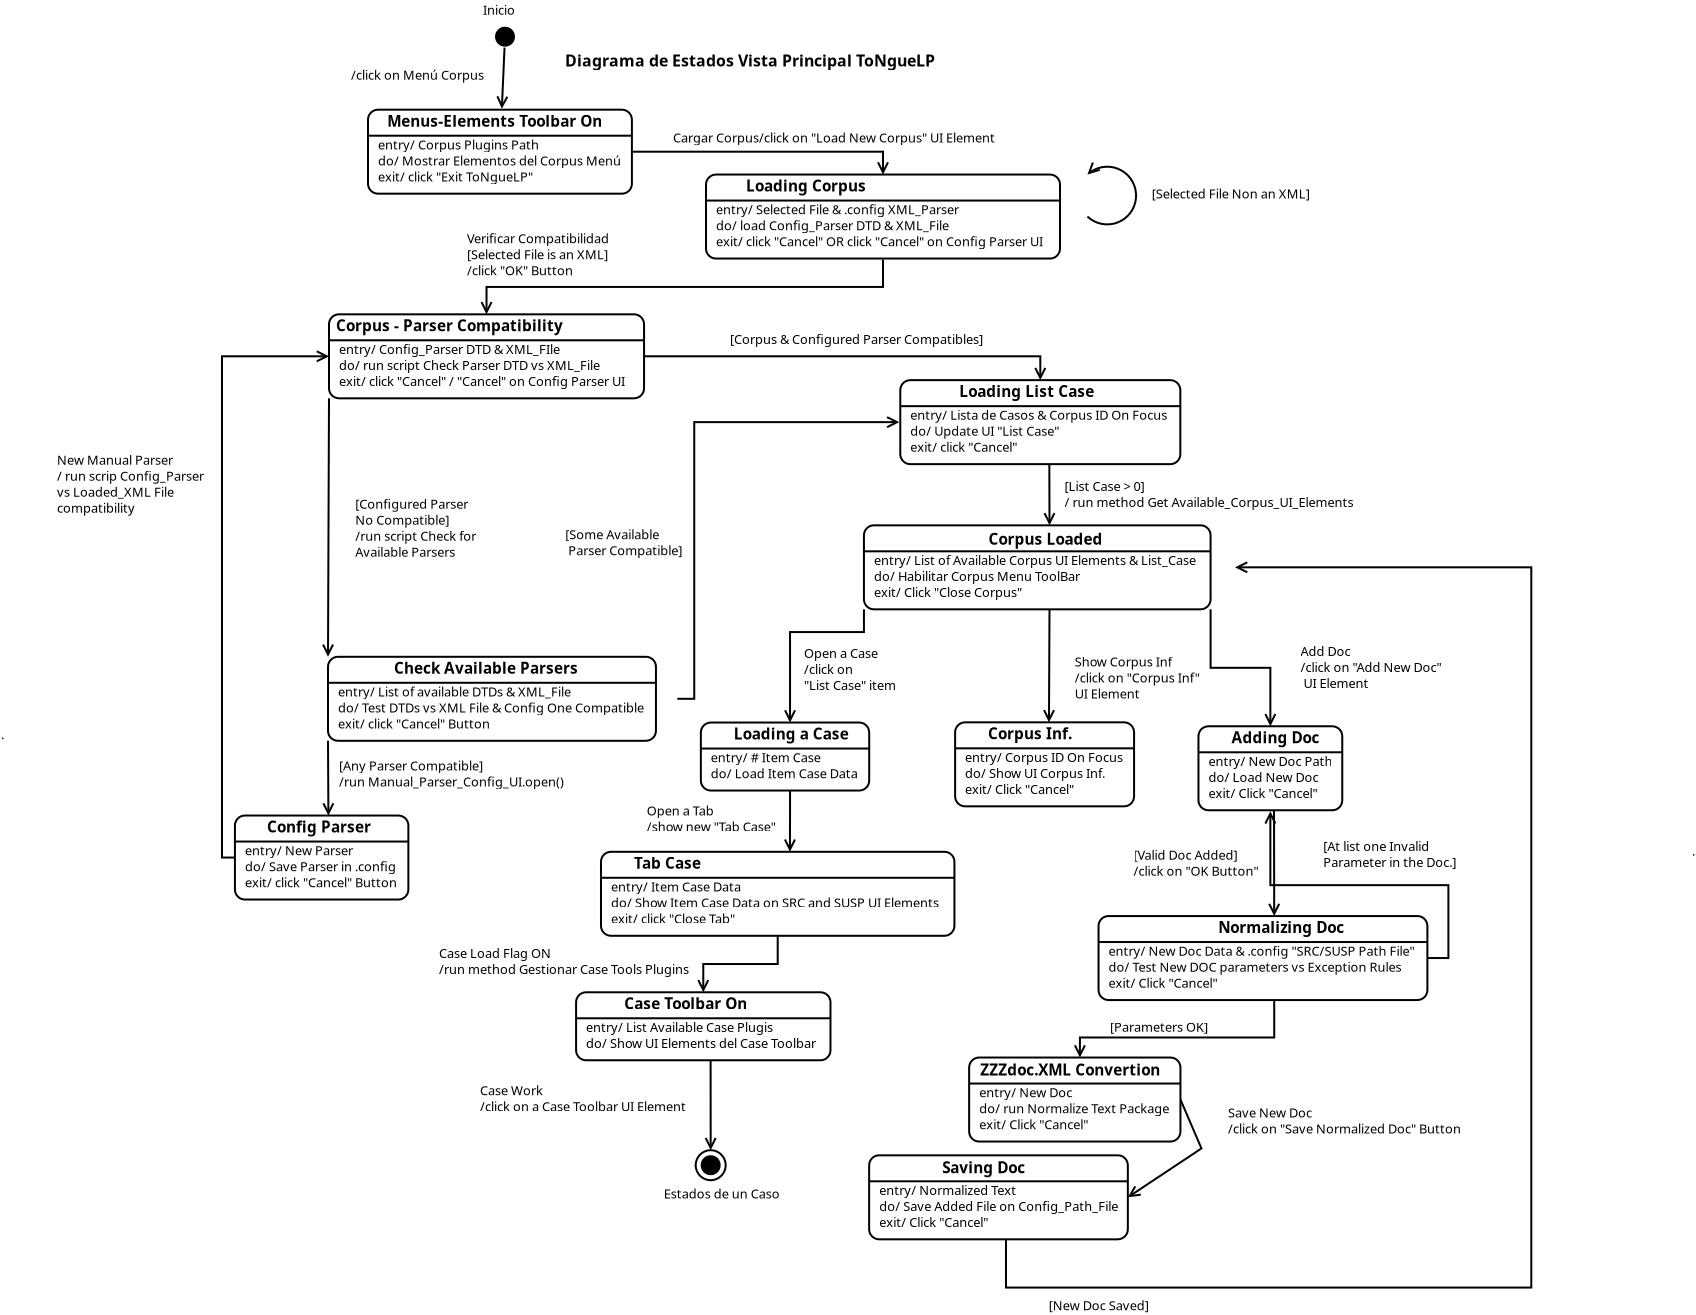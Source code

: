 <?xml version="1.0" encoding="UTF-8"?>
<dia:diagram xmlns:dia="http://www.lysator.liu.se/~alla/dia/">
  <dia:layer name="Background" visible="true" active="true">
    <dia:object type="Standard - Text" version="1" id="O0">
      <dia:attribute name="obj_pos">
        <dia:point val="11.55,1.75"/>
      </dia:attribute>
      <dia:attribute name="obj_bb">
        <dia:rectangle val="11.55,1.012;32.443,1.938"/>
      </dia:attribute>
      <dia:attribute name="text">
        <dia:composite type="text">
          <dia:attribute name="string">
            <dia:string>#Diagrama de Estados Vista Principal ToNgueLP#</dia:string>
          </dia:attribute>
          <dia:attribute name="font">
            <dia:font family="sans" style="80" name="Helvetica-Bold"/>
          </dia:attribute>
          <dia:attribute name="height">
            <dia:real val="0.991"/>
          </dia:attribute>
          <dia:attribute name="pos">
            <dia:point val="11.55,1.75"/>
          </dia:attribute>
          <dia:attribute name="color">
            <dia:color val="#000000"/>
          </dia:attribute>
          <dia:attribute name="alignment">
            <dia:enum val="0"/>
          </dia:attribute>
        </dia:composite>
      </dia:attribute>
      <dia:attribute name="valign">
        <dia:enum val="3"/>
      </dia:attribute>
    </dia:object>
    <dia:object type="Standard - Line" version="0" id="O1">
      <dia:attribute name="obj_pos">
        <dia:point val="8.556,0.808"/>
      </dia:attribute>
      <dia:attribute name="obj_bb">
        <dia:rectangle val="8.254,0.757;8.916,3.977"/>
      </dia:attribute>
      <dia:attribute name="conn_endpoints">
        <dia:point val="8.556,0.808"/>
        <dia:point val="8.591,3.865"/>
      </dia:attribute>
      <dia:attribute name="numcp">
        <dia:int val="1"/>
      </dia:attribute>
      <dia:attribute name="end_arrow">
        <dia:enum val="1"/>
      </dia:attribute>
      <dia:attribute name="end_arrow_length">
        <dia:real val="0.5"/>
      </dia:attribute>
      <dia:attribute name="end_arrow_width">
        <dia:real val="0.5"/>
      </dia:attribute>
      <dia:connections>
        <dia:connection handle="0" to="O13" connection="8"/>
        <dia:connection handle="1" to="O28" connection="8"/>
      </dia:connections>
    </dia:object>
    <dia:object type="Standard - Text" version="1" id="O2">
      <dia:attribute name="obj_pos">
        <dia:point val="0.85,2.413"/>
      </dia:attribute>
      <dia:attribute name="obj_bb">
        <dia:rectangle val="0.85,1.818;7.905,2.566"/>
      </dia:attribute>
      <dia:attribute name="text">
        <dia:composite type="text">
          <dia:attribute name="string">
            <dia:string>#/click on Menú Corpus#</dia:string>
          </dia:attribute>
          <dia:attribute name="font">
            <dia:font family="sans" style="0" name="Helvetica"/>
          </dia:attribute>
          <dia:attribute name="height">
            <dia:real val="0.8"/>
          </dia:attribute>
          <dia:attribute name="pos">
            <dia:point val="0.85,2.413"/>
          </dia:attribute>
          <dia:attribute name="color">
            <dia:color val="#000000"/>
          </dia:attribute>
          <dia:attribute name="alignment">
            <dia:enum val="0"/>
          </dia:attribute>
        </dia:composite>
      </dia:attribute>
      <dia:attribute name="valign">
        <dia:enum val="3"/>
      </dia:attribute>
    </dia:object>
    <dia:object type="Standard - Text" version="1" id="O3">
      <dia:attribute name="obj_pos">
        <dia:point val="16.95,5.551"/>
      </dia:attribute>
      <dia:attribute name="obj_bb">
        <dia:rectangle val="16.95,4.956;34.295,5.703"/>
      </dia:attribute>
      <dia:attribute name="text">
        <dia:composite type="text">
          <dia:attribute name="string">
            <dia:string>#Cargar Corpus/click on "Load New Corpus" UI Element#</dia:string>
          </dia:attribute>
          <dia:attribute name="font">
            <dia:font family="sans" style="0" name="Helvetica"/>
          </dia:attribute>
          <dia:attribute name="height">
            <dia:real val="0.8"/>
          </dia:attribute>
          <dia:attribute name="pos">
            <dia:point val="16.95,5.551"/>
          </dia:attribute>
          <dia:attribute name="color">
            <dia:color val="#000000"/>
          </dia:attribute>
          <dia:attribute name="alignment">
            <dia:enum val="0"/>
          </dia:attribute>
        </dia:composite>
      </dia:attribute>
      <dia:attribute name="valign">
        <dia:enum val="3"/>
      </dia:attribute>
    </dia:object>
    <dia:object type="Standard - ZigZagLine" version="1" id="O4">
      <dia:attribute name="obj_pos">
        <dia:point val="15.533,6.013"/>
      </dia:attribute>
      <dia:attribute name="obj_bb">
        <dia:rectangle val="15.482,5.963;28.467,7.268"/>
      </dia:attribute>
      <dia:attribute name="orth_points">
        <dia:point val="15.533,6.013"/>
        <dia:point val="28.136,6.013"/>
        <dia:point val="28.136,7.156"/>
      </dia:attribute>
      <dia:attribute name="orth_orient">
        <dia:enum val="0"/>
        <dia:enum val="1"/>
      </dia:attribute>
      <dia:attribute name="autorouting">
        <dia:boolean val="true"/>
      </dia:attribute>
      <dia:attribute name="end_arrow">
        <dia:enum val="1"/>
      </dia:attribute>
      <dia:attribute name="end_arrow_length">
        <dia:real val="0.5"/>
      </dia:attribute>
      <dia:attribute name="end_arrow_width">
        <dia:real val="0.5"/>
      </dia:attribute>
      <dia:connections>
        <dia:connection handle="0" to="O28" connection="4"/>
        <dia:connection handle="1" to="O6" connection="1"/>
      </dia:connections>
    </dia:object>
    <dia:object type="Standard - Text" version="1" id="O5">
      <dia:attribute name="obj_pos">
        <dia:point val="6.65,10.588"/>
      </dia:attribute>
      <dia:attribute name="obj_bb">
        <dia:rectangle val="6.65,9.993;14.525,12.341"/>
      </dia:attribute>
      <dia:attribute name="text">
        <dia:composite type="text">
          <dia:attribute name="string">
            <dia:string>#Verificar Compatibilidad 
[Selected File is an XML]
/click "OK" Button#</dia:string>
          </dia:attribute>
          <dia:attribute name="font">
            <dia:font family="sans" style="0" name="Helvetica"/>
          </dia:attribute>
          <dia:attribute name="height">
            <dia:real val="0.8"/>
          </dia:attribute>
          <dia:attribute name="pos">
            <dia:point val="6.65,10.588"/>
          </dia:attribute>
          <dia:attribute name="color">
            <dia:color val="#000000"/>
          </dia:attribute>
          <dia:attribute name="alignment">
            <dia:enum val="0"/>
          </dia:attribute>
        </dia:composite>
      </dia:attribute>
      <dia:attribute name="valign">
        <dia:enum val="3"/>
      </dia:attribute>
    </dia:object>
    <dia:group>
      <dia:object type="UML - State" version="0" id="O6">
        <dia:attribute name="obj_pos">
          <dia:point val="18.6,7.156"/>
        </dia:attribute>
        <dia:attribute name="obj_bb">
          <dia:rectangle val="18.55,7.106;37.722,11.406"/>
        </dia:attribute>
        <dia:attribute name="meta">
          <dia:composite type="dict"/>
        </dia:attribute>
        <dia:attribute name="elem_corner">
          <dia:point val="18.6,7.156"/>
        </dia:attribute>
        <dia:attribute name="elem_width">
          <dia:real val="19.073"/>
        </dia:attribute>
        <dia:attribute name="elem_height">
          <dia:real val="4.2"/>
        </dia:attribute>
        <dia:attribute name="line_colour">
          <dia:color val="#000000"/>
        </dia:attribute>
        <dia:attribute name="fill_colour">
          <dia:color val="#ffffff"/>
        </dia:attribute>
        <dia:attribute name="text">
          <dia:composite type="text">
            <dia:attribute name="string">
              <dia:string>##</dia:string>
            </dia:attribute>
            <dia:attribute name="font">
              <dia:font family="sans" style="0" name="Helvetica"/>
            </dia:attribute>
            <dia:attribute name="height">
              <dia:real val="0.8"/>
            </dia:attribute>
            <dia:attribute name="pos">
              <dia:point val="28.136,8.251"/>
            </dia:attribute>
            <dia:attribute name="color">
              <dia:color val="#000000"/>
            </dia:attribute>
            <dia:attribute name="alignment">
              <dia:enum val="1"/>
            </dia:attribute>
          </dia:composite>
        </dia:attribute>
        <dia:attribute name="entry_action">
          <dia:string>#Selected File &amp; .config XML_Parser#</dia:string>
        </dia:attribute>
        <dia:attribute name="do_action">
          <dia:string>#load Config_Parser DTD &amp; XML_File#</dia:string>
        </dia:attribute>
        <dia:attribute name="exit_action">
          <dia:string>#click "Cancel" OR click "Cancel" on Config Parser UI#</dia:string>
        </dia:attribute>
      </dia:object>
      <dia:object type="Standard - Text" version="1" id="O7">
        <dia:attribute name="obj_pos">
          <dia:point val="20.6,8.003"/>
        </dia:attribute>
        <dia:attribute name="obj_bb">
          <dia:rectangle val="20.6,7.293;27.305,8.186"/>
        </dia:attribute>
        <dia:attribute name="text">
          <dia:composite type="text">
            <dia:attribute name="string">
              <dia:string>#Loading Corpus#</dia:string>
            </dia:attribute>
            <dia:attribute name="font">
              <dia:font family="sans" style="80" name="Helvetica-Bold"/>
            </dia:attribute>
            <dia:attribute name="height">
              <dia:real val="0.955"/>
            </dia:attribute>
            <dia:attribute name="pos">
              <dia:point val="20.6,8.003"/>
            </dia:attribute>
            <dia:attribute name="color">
              <dia:color val="#000000"/>
            </dia:attribute>
            <dia:attribute name="alignment">
              <dia:enum val="0"/>
            </dia:attribute>
          </dia:composite>
        </dia:attribute>
        <dia:attribute name="valign">
          <dia:enum val="3"/>
        </dia:attribute>
      </dia:object>
    </dia:group>
    <dia:object type="Standard - ZigZagLine" version="1" id="O8">
      <dia:attribute name="obj_pos">
        <dia:point val="28.136,11.406"/>
      </dia:attribute>
      <dia:attribute name="obj_bb">
        <dia:rectangle val="7.873,11.356;28.186,14.255"/>
      </dia:attribute>
      <dia:attribute name="orth_points">
        <dia:point val="28.136,11.406"/>
        <dia:point val="28.136,12.775"/>
        <dia:point val="8.204,12.775"/>
        <dia:point val="8.204,14.143"/>
      </dia:attribute>
      <dia:attribute name="orth_orient">
        <dia:enum val="1"/>
        <dia:enum val="0"/>
        <dia:enum val="1"/>
      </dia:attribute>
      <dia:attribute name="autorouting">
        <dia:boolean val="true"/>
      </dia:attribute>
      <dia:attribute name="end_arrow">
        <dia:enum val="1"/>
      </dia:attribute>
      <dia:attribute name="end_arrow_length">
        <dia:real val="0.5"/>
      </dia:attribute>
      <dia:attribute name="end_arrow_width">
        <dia:real val="0.5"/>
      </dia:attribute>
      <dia:connections>
        <dia:connection handle="0" to="O6" connection="8"/>
        <dia:connection handle="1" to="O9" connection="1"/>
      </dia:connections>
    </dia:object>
    <dia:group>
      <dia:object type="UML - State" version="0" id="O9">
        <dia:attribute name="obj_pos">
          <dia:point val="-0.25,14.143"/>
        </dia:attribute>
        <dia:attribute name="obj_bb">
          <dia:rectangle val="-0.3,14.093;16.707,18.393"/>
        </dia:attribute>
        <dia:attribute name="meta">
          <dia:composite type="dict"/>
        </dia:attribute>
        <dia:attribute name="elem_corner">
          <dia:point val="-0.25,14.143"/>
        </dia:attribute>
        <dia:attribute name="elem_width">
          <dia:real val="16.907"/>
        </dia:attribute>
        <dia:attribute name="elem_height">
          <dia:real val="4.2"/>
        </dia:attribute>
        <dia:attribute name="line_colour">
          <dia:color val="#000000"/>
        </dia:attribute>
        <dia:attribute name="fill_colour">
          <dia:color val="#ffffff"/>
        </dia:attribute>
        <dia:attribute name="text">
          <dia:composite type="text">
            <dia:attribute name="string">
              <dia:string>##</dia:string>
            </dia:attribute>
            <dia:attribute name="font">
              <dia:font family="sans" style="0" name="Helvetica"/>
            </dia:attribute>
            <dia:attribute name="height">
              <dia:real val="0.8"/>
            </dia:attribute>
            <dia:attribute name="pos">
              <dia:point val="8.204,15.238"/>
            </dia:attribute>
            <dia:attribute name="color">
              <dia:color val="#000000"/>
            </dia:attribute>
            <dia:attribute name="alignment">
              <dia:enum val="1"/>
            </dia:attribute>
          </dia:composite>
        </dia:attribute>
        <dia:attribute name="entry_action">
          <dia:string>#Config_Parser DTD &amp; XML_FIle#</dia:string>
        </dia:attribute>
        <dia:attribute name="do_action">
          <dia:string>#run script Check Parser DTD vs XML_File#</dia:string>
        </dia:attribute>
        <dia:attribute name="exit_action">
          <dia:string>#click "Cancel" / "Cancel" on Config Parser UI #</dia:string>
        </dia:attribute>
      </dia:object>
      <dia:object type="Standard - Text" version="1" id="O10">
        <dia:attribute name="obj_pos">
          <dia:point val="0.1,14.991"/>
        </dia:attribute>
        <dia:attribute name="obj_bb">
          <dia:rectangle val="0.1,14.281;12.775,15.173"/>
        </dia:attribute>
        <dia:attribute name="text">
          <dia:composite type="text">
            <dia:attribute name="string">
              <dia:string>#Corpus - Parser Compatibility#</dia:string>
            </dia:attribute>
            <dia:attribute name="font">
              <dia:font family="sans" style="80" name="Helvetica-Bold"/>
            </dia:attribute>
            <dia:attribute name="height">
              <dia:real val="0.955"/>
            </dia:attribute>
            <dia:attribute name="pos">
              <dia:point val="0.1,14.991"/>
            </dia:attribute>
            <dia:attribute name="color">
              <dia:color val="#000000"/>
            </dia:attribute>
            <dia:attribute name="alignment">
              <dia:enum val="0"/>
            </dia:attribute>
          </dia:composite>
        </dia:attribute>
        <dia:attribute name="valign">
          <dia:enum val="3"/>
        </dia:attribute>
      </dia:object>
    </dia:group>
    <dia:object type="Standard - Text" version="1" id="O11">
      <dia:attribute name="obj_pos">
        <dia:point val="19.8,15.626"/>
      </dia:attribute>
      <dia:attribute name="obj_bb">
        <dia:rectangle val="19.8,15.031;33.373,15.778"/>
      </dia:attribute>
      <dia:attribute name="text">
        <dia:composite type="text">
          <dia:attribute name="string">
            <dia:string>#[Corpus &amp; Configured Parser Compatibles]#</dia:string>
          </dia:attribute>
          <dia:attribute name="font">
            <dia:font family="sans" style="0" name="Helvetica"/>
          </dia:attribute>
          <dia:attribute name="height">
            <dia:real val="0.8"/>
          </dia:attribute>
          <dia:attribute name="pos">
            <dia:point val="19.8,15.626"/>
          </dia:attribute>
          <dia:attribute name="color">
            <dia:color val="#000000"/>
          </dia:attribute>
          <dia:attribute name="alignment">
            <dia:enum val="0"/>
          </dia:attribute>
        </dia:composite>
      </dia:attribute>
      <dia:attribute name="valign">
        <dia:enum val="3"/>
      </dia:attribute>
    </dia:object>
    <dia:object type="Standard - ZigZagLine" version="1" id="O12">
      <dia:attribute name="obj_pos">
        <dia:point val="16.657,16.243"/>
      </dia:attribute>
      <dia:attribute name="obj_bb">
        <dia:rectangle val="16.608,16.193;36.097,17.547"/>
      </dia:attribute>
      <dia:attribute name="orth_points">
        <dia:point val="16.657,16.243"/>
        <dia:point val="35.767,16.243"/>
        <dia:point val="35.767,17.436"/>
      </dia:attribute>
      <dia:attribute name="orth_orient">
        <dia:enum val="0"/>
        <dia:enum val="1"/>
      </dia:attribute>
      <dia:attribute name="autorouting">
        <dia:boolean val="true"/>
      </dia:attribute>
      <dia:attribute name="end_arrow">
        <dia:enum val="1"/>
      </dia:attribute>
      <dia:attribute name="end_arrow_length">
        <dia:real val="0.5"/>
      </dia:attribute>
      <dia:attribute name="end_arrow_width">
        <dia:real val="0.5"/>
      </dia:attribute>
      <dia:connections>
        <dia:connection handle="0" to="O9" connection="4"/>
        <dia:connection handle="1" to="O15" connection="1"/>
      </dia:connections>
    </dia:object>
    <dia:group>
      <dia:object type="UML - State Term" version="0" id="O13">
        <dia:attribute name="obj_pos">
          <dia:point val="8.05,-0.237"/>
        </dia:attribute>
        <dia:attribute name="obj_bb">
          <dia:rectangle val="8,-0.287;9.1,0.813"/>
        </dia:attribute>
        <dia:attribute name="meta">
          <dia:composite type="dict"/>
        </dia:attribute>
        <dia:attribute name="elem_corner">
          <dia:point val="8.05,-0.237"/>
        </dia:attribute>
        <dia:attribute name="elem_width">
          <dia:real val="1"/>
        </dia:attribute>
        <dia:attribute name="elem_height">
          <dia:real val="1"/>
        </dia:attribute>
        <dia:attribute name="line_colour">
          <dia:color val="#000000"/>
        </dia:attribute>
        <dia:attribute name="fill_colour">
          <dia:color val="#ffffff"/>
        </dia:attribute>
        <dia:attribute name="is_final">
          <dia:boolean val="false"/>
        </dia:attribute>
      </dia:object>
      <dia:object type="Standard - Text" version="1" id="O14">
        <dia:attribute name="obj_pos">
          <dia:point val="7.45,-0.837"/>
        </dia:attribute>
        <dia:attribute name="obj_bb">
          <dia:rectangle val="7.45,-1.432;9.145,-0.684"/>
        </dia:attribute>
        <dia:attribute name="text">
          <dia:composite type="text">
            <dia:attribute name="string">
              <dia:string>#Inicio#</dia:string>
            </dia:attribute>
            <dia:attribute name="font">
              <dia:font family="sans" style="0" name="Helvetica"/>
            </dia:attribute>
            <dia:attribute name="height">
              <dia:real val="0.8"/>
            </dia:attribute>
            <dia:attribute name="pos">
              <dia:point val="7.45,-0.837"/>
            </dia:attribute>
            <dia:attribute name="color">
              <dia:color val="#000000"/>
            </dia:attribute>
            <dia:attribute name="alignment">
              <dia:enum val="0"/>
            </dia:attribute>
          </dia:composite>
        </dia:attribute>
        <dia:attribute name="valign">
          <dia:enum val="3"/>
        </dia:attribute>
      </dia:object>
    </dia:group>
    <dia:group>
      <dia:object type="UML - State" version="0" id="O15">
        <dia:attribute name="obj_pos">
          <dia:point val="28.314,17.436"/>
        </dia:attribute>
        <dia:attribute name="obj_bb">
          <dia:rectangle val="28.264,17.386;43.269,21.686"/>
        </dia:attribute>
        <dia:attribute name="meta">
          <dia:composite type="dict"/>
        </dia:attribute>
        <dia:attribute name="elem_corner">
          <dia:point val="28.314,17.436"/>
        </dia:attribute>
        <dia:attribute name="elem_width">
          <dia:real val="14.905"/>
        </dia:attribute>
        <dia:attribute name="elem_height">
          <dia:real val="4.2"/>
        </dia:attribute>
        <dia:attribute name="line_colour">
          <dia:color val="#000000"/>
        </dia:attribute>
        <dia:attribute name="fill_colour">
          <dia:color val="#ffffff"/>
        </dia:attribute>
        <dia:attribute name="text">
          <dia:composite type="text">
            <dia:attribute name="string">
              <dia:string>##</dia:string>
            </dia:attribute>
            <dia:attribute name="font">
              <dia:font family="sans" style="0" name="Helvetica"/>
            </dia:attribute>
            <dia:attribute name="height">
              <dia:real val="0.8"/>
            </dia:attribute>
            <dia:attribute name="pos">
              <dia:point val="35.767,18.53"/>
            </dia:attribute>
            <dia:attribute name="color">
              <dia:color val="#000000"/>
            </dia:attribute>
            <dia:attribute name="alignment">
              <dia:enum val="1"/>
            </dia:attribute>
          </dia:composite>
        </dia:attribute>
        <dia:attribute name="entry_action">
          <dia:string>#Lista de Casos &amp; Corpus ID On Focus#</dia:string>
        </dia:attribute>
        <dia:attribute name="do_action">
          <dia:string>#Update UI "List Case"#</dia:string>
        </dia:attribute>
        <dia:attribute name="exit_action">
          <dia:string>#click "Cancel"#</dia:string>
        </dia:attribute>
      </dia:object>
      <dia:object type="Standard - Text" version="1" id="O16">
        <dia:attribute name="obj_pos">
          <dia:point val="31.264,18.283"/>
        </dia:attribute>
        <dia:attribute name="obj_bb">
          <dia:rectangle val="31.264,17.573;38.842,18.465"/>
        </dia:attribute>
        <dia:attribute name="text">
          <dia:composite type="text">
            <dia:attribute name="string">
              <dia:string>#Loading List Case#</dia:string>
            </dia:attribute>
            <dia:attribute name="font">
              <dia:font family="sans" style="80" name="Helvetica-Bold"/>
            </dia:attribute>
            <dia:attribute name="height">
              <dia:real val="0.955"/>
            </dia:attribute>
            <dia:attribute name="pos">
              <dia:point val="31.264,18.283"/>
            </dia:attribute>
            <dia:attribute name="color">
              <dia:color val="#000000"/>
            </dia:attribute>
            <dia:attribute name="alignment">
              <dia:enum val="0"/>
            </dia:attribute>
          </dia:composite>
        </dia:attribute>
        <dia:attribute name="valign">
          <dia:enum val="3"/>
        </dia:attribute>
      </dia:object>
    </dia:group>
    <dia:object type="Standard - Line" version="0" id="O17">
      <dia:attribute name="obj_pos">
        <dia:point val="-0.25,18.343"/>
      </dia:attribute>
      <dia:attribute name="obj_bb">
        <dia:rectangle val="-0.629,18.293;0.033,31.379"/>
      </dia:attribute>
      <dia:attribute name="conn_endpoints">
        <dia:point val="-0.25,18.343"/>
        <dia:point val="-0.3,31.267"/>
      </dia:attribute>
      <dia:attribute name="numcp">
        <dia:int val="1"/>
      </dia:attribute>
      <dia:attribute name="end_arrow">
        <dia:enum val="1"/>
      </dia:attribute>
      <dia:attribute name="end_arrow_length">
        <dia:real val="0.5"/>
      </dia:attribute>
      <dia:attribute name="end_arrow_width">
        <dia:real val="0.5"/>
      </dia:attribute>
      <dia:connections>
        <dia:connection handle="0" to="O9" connection="5"/>
        <dia:connection handle="1" to="O62" connection="0"/>
      </dia:connections>
    </dia:object>
    <dia:object type="Standard - Text" version="1" id="O18">
      <dia:attribute name="obj_pos">
        <dia:point val="1.057,23.869"/>
      </dia:attribute>
      <dia:attribute name="obj_bb">
        <dia:rectangle val="1.057,23.274;7.787,26.422"/>
      </dia:attribute>
      <dia:attribute name="text">
        <dia:composite type="text">
          <dia:attribute name="string">
            <dia:string>#[Configured Parser 
No Compatible]
/run script Check for 
Available Parsers#</dia:string>
          </dia:attribute>
          <dia:attribute name="font">
            <dia:font family="sans" style="0" name="Helvetica"/>
          </dia:attribute>
          <dia:attribute name="height">
            <dia:real val="0.8"/>
          </dia:attribute>
          <dia:attribute name="pos">
            <dia:point val="1.057,23.869"/>
          </dia:attribute>
          <dia:attribute name="color">
            <dia:color val="#000000"/>
          </dia:attribute>
          <dia:attribute name="alignment">
            <dia:enum val="0"/>
          </dia:attribute>
        </dia:composite>
      </dia:attribute>
      <dia:attribute name="valign">
        <dia:enum val="3"/>
      </dia:attribute>
    </dia:object>
    <dia:object type="Standard - ZigZagLine" version="1" id="O19">
      <dia:attribute name="obj_pos">
        <dia:point val="17.165,33.367"/>
      </dia:attribute>
      <dia:attribute name="obj_bb">
        <dia:rectangle val="17.115,19.205;28.377,33.417"/>
      </dia:attribute>
      <dia:attribute name="orth_points">
        <dia:point val="17.165,33.367"/>
        <dia:point val="18.012,33.367"/>
        <dia:point val="18.012,19.535"/>
        <dia:point val="28.265,19.535"/>
      </dia:attribute>
      <dia:attribute name="orth_orient">
        <dia:enum val="0"/>
        <dia:enum val="1"/>
        <dia:enum val="0"/>
      </dia:attribute>
      <dia:attribute name="autorouting">
        <dia:boolean val="false"/>
      </dia:attribute>
      <dia:attribute name="end_arrow">
        <dia:enum val="1"/>
      </dia:attribute>
      <dia:attribute name="end_arrow_length">
        <dia:real val="0.5"/>
      </dia:attribute>
      <dia:attribute name="end_arrow_width">
        <dia:real val="0.5"/>
      </dia:attribute>
      <dia:connections>
        <dia:connection handle="0" to="O62" connection="4"/>
        <dia:connection handle="1" to="O15" connection="8"/>
      </dia:connections>
    </dia:object>
    <dia:object type="Standard - Text" version="1" id="O20">
      <dia:attribute name="obj_pos">
        <dia:point val="11.559,25.393"/>
      </dia:attribute>
      <dia:attribute name="obj_bb">
        <dia:rectangle val="11.559,24.799;17.886,26.346"/>
      </dia:attribute>
      <dia:attribute name="text">
        <dia:composite type="text">
          <dia:attribute name="string">
            <dia:string>#[Some Available
 Parser Compatible]#</dia:string>
          </dia:attribute>
          <dia:attribute name="font">
            <dia:font family="sans" style="0" name="Helvetica"/>
          </dia:attribute>
          <dia:attribute name="height">
            <dia:real val="0.8"/>
          </dia:attribute>
          <dia:attribute name="pos">
            <dia:point val="11.559,25.393"/>
          </dia:attribute>
          <dia:attribute name="color">
            <dia:color val="#000000"/>
          </dia:attribute>
          <dia:attribute name="alignment">
            <dia:enum val="0"/>
          </dia:attribute>
        </dia:composite>
      </dia:attribute>
      <dia:attribute name="valign">
        <dia:enum val="3"/>
      </dia:attribute>
    </dia:object>
    <dia:object type="Standard - Text" version="1" id="O21">
      <dia:attribute name="obj_pos">
        <dia:point val="0.25,36.95"/>
      </dia:attribute>
      <dia:attribute name="obj_bb">
        <dia:rectangle val="0.25,36.355;12.043,37.903"/>
      </dia:attribute>
      <dia:attribute name="text">
        <dia:composite type="text">
          <dia:attribute name="string">
            <dia:string>#[Any Parser Compatible]
/run Manual_Parser_Config_UI.open()#</dia:string>
          </dia:attribute>
          <dia:attribute name="font">
            <dia:font family="sans" style="0" name="Helvetica"/>
          </dia:attribute>
          <dia:attribute name="height">
            <dia:real val="0.8"/>
          </dia:attribute>
          <dia:attribute name="pos">
            <dia:point val="0.25,36.95"/>
          </dia:attribute>
          <dia:attribute name="color">
            <dia:color val="#000000"/>
          </dia:attribute>
          <dia:attribute name="alignment">
            <dia:enum val="0"/>
          </dia:attribute>
        </dia:composite>
      </dia:attribute>
      <dia:attribute name="valign">
        <dia:enum val="3"/>
      </dia:attribute>
    </dia:object>
    <dia:object type="Standard - ZigZagLine" version="1" id="O22">
      <dia:attribute name="obj_pos">
        <dia:point val="-4.954,41.305"/>
      </dia:attribute>
      <dia:attribute name="obj_bb">
        <dia:rectangle val="-5.65,15.912;-0.138,41.355"/>
      </dia:attribute>
      <dia:attribute name="orth_points">
        <dia:point val="-4.954,41.305"/>
        <dia:point val="-5.6,41.305"/>
        <dia:point val="-5.6,16.243"/>
        <dia:point val="-0.25,16.243"/>
      </dia:attribute>
      <dia:attribute name="orth_orient">
        <dia:enum val="0"/>
        <dia:enum val="1"/>
        <dia:enum val="0"/>
      </dia:attribute>
      <dia:attribute name="autorouting">
        <dia:boolean val="false"/>
      </dia:attribute>
      <dia:attribute name="end_arrow">
        <dia:enum val="1"/>
      </dia:attribute>
      <dia:attribute name="end_arrow_length">
        <dia:real val="0.5"/>
      </dia:attribute>
      <dia:attribute name="end_arrow_width">
        <dia:real val="0.5"/>
      </dia:attribute>
      <dia:connections>
        <dia:connection handle="0" to="O60" connection="3"/>
        <dia:connection handle="1" to="O9" connection="3"/>
      </dia:connections>
    </dia:object>
    <dia:object type="Standard - Text" version="1" id="O23">
      <dia:attribute name="obj_pos">
        <dia:point val="-13.85,21.663"/>
      </dia:attribute>
      <dia:attribute name="obj_bb">
        <dia:rectangle val="-13.85,21.068;-6.043,24.216"/>
      </dia:attribute>
      <dia:attribute name="text">
        <dia:composite type="text">
          <dia:attribute name="string">
            <dia:string>#New Manual Parser
/ run scrip Config_Parser
vs Loaded_XML File 
compatibility#</dia:string>
          </dia:attribute>
          <dia:attribute name="font">
            <dia:font family="sans" style="0" name="Helvetica"/>
          </dia:attribute>
          <dia:attribute name="height">
            <dia:real val="0.8"/>
          </dia:attribute>
          <dia:attribute name="pos">
            <dia:point val="-13.85,21.663"/>
          </dia:attribute>
          <dia:attribute name="color">
            <dia:color val="#000000"/>
          </dia:attribute>
          <dia:attribute name="alignment">
            <dia:enum val="0"/>
          </dia:attribute>
        </dia:composite>
      </dia:attribute>
      <dia:attribute name="valign">
        <dia:enum val="3"/>
      </dia:attribute>
    </dia:object>
    <dia:object type="Standard - Text" version="1" id="O24">
      <dia:attribute name="obj_pos">
        <dia:point val="23.504,31.326"/>
      </dia:attribute>
      <dia:attribute name="obj_bb">
        <dia:rectangle val="23.504,30.731;28.629,33.078"/>
      </dia:attribute>
      <dia:attribute name="text">
        <dia:composite type="text">
          <dia:attribute name="string">
            <dia:string>#Open a Case
/click on 
"List Case" item#</dia:string>
          </dia:attribute>
          <dia:attribute name="font">
            <dia:font family="sans" style="0" name="Helvetica"/>
          </dia:attribute>
          <dia:attribute name="height">
            <dia:real val="0.8"/>
          </dia:attribute>
          <dia:attribute name="pos">
            <dia:point val="23.504,31.326"/>
          </dia:attribute>
          <dia:attribute name="color">
            <dia:color val="#000000"/>
          </dia:attribute>
          <dia:attribute name="alignment">
            <dia:enum val="0"/>
          </dia:attribute>
        </dia:composite>
      </dia:attribute>
      <dia:attribute name="valign">
        <dia:enum val="3"/>
      </dia:attribute>
    </dia:object>
    <dia:object type="Standard - ZigZagLine" version="1" id="O25">
      <dia:attribute name="obj_pos">
        <dia:point val="26.497,28.894"/>
      </dia:attribute>
      <dia:attribute name="obj_bb">
        <dia:rectangle val="22.471,28.844;26.547,34.667"/>
      </dia:attribute>
      <dia:attribute name="orth_points">
        <dia:point val="26.497,28.894"/>
        <dia:point val="26.497,30.031"/>
        <dia:point val="22.802,30.031"/>
        <dia:point val="22.802,34.555"/>
      </dia:attribute>
      <dia:attribute name="orth_orient">
        <dia:enum val="1"/>
        <dia:enum val="0"/>
        <dia:enum val="1"/>
      </dia:attribute>
      <dia:attribute name="autorouting">
        <dia:boolean val="false"/>
      </dia:attribute>
      <dia:attribute name="end_arrow">
        <dia:enum val="1"/>
      </dia:attribute>
      <dia:attribute name="end_arrow_length">
        <dia:real val="0.5"/>
      </dia:attribute>
      <dia:attribute name="end_arrow_width">
        <dia:real val="0.5"/>
      </dia:attribute>
      <dia:connections>
        <dia:connection handle="0" to="O74" connection="5"/>
        <dia:connection handle="1" to="O26" connection="1"/>
      </dia:connections>
    </dia:object>
    <dia:group>
      <dia:object type="UML - State" version="0" id="O26">
        <dia:attribute name="obj_pos">
          <dia:point val="18.343,34.555"/>
        </dia:attribute>
        <dia:attribute name="obj_bb">
          <dia:rectangle val="18.293,34.505;27.311,38.005"/>
        </dia:attribute>
        <dia:attribute name="meta">
          <dia:composite type="dict"/>
        </dia:attribute>
        <dia:attribute name="elem_corner">
          <dia:point val="18.343,34.555"/>
        </dia:attribute>
        <dia:attribute name="elem_width">
          <dia:real val="8.918"/>
        </dia:attribute>
        <dia:attribute name="elem_height">
          <dia:real val="3.4"/>
        </dia:attribute>
        <dia:attribute name="line_colour">
          <dia:color val="#000000"/>
        </dia:attribute>
        <dia:attribute name="fill_colour">
          <dia:color val="#ffffff"/>
        </dia:attribute>
        <dia:attribute name="text">
          <dia:composite type="text">
            <dia:attribute name="string">
              <dia:string>##</dia:string>
            </dia:attribute>
            <dia:attribute name="font">
              <dia:font family="sans" style="0" name="Helvetica"/>
            </dia:attribute>
            <dia:attribute name="height">
              <dia:real val="0.8"/>
            </dia:attribute>
            <dia:attribute name="pos">
              <dia:point val="22.802,35.65"/>
            </dia:attribute>
            <dia:attribute name="color">
              <dia:color val="#000000"/>
            </dia:attribute>
            <dia:attribute name="alignment">
              <dia:enum val="1"/>
            </dia:attribute>
          </dia:composite>
        </dia:attribute>
        <dia:attribute name="entry_action">
          <dia:string>## Item Case#</dia:string>
        </dia:attribute>
        <dia:attribute name="do_action">
          <dia:string>#Load Item Case Data#</dia:string>
        </dia:attribute>
        <dia:attribute name="exit_action">
          <dia:string>##</dia:string>
        </dia:attribute>
      </dia:object>
      <dia:object type="Standard - Text" version="1" id="O27">
        <dia:attribute name="obj_pos">
          <dia:point val="19.993,35.403"/>
        </dia:attribute>
        <dia:attribute name="obj_bb">
          <dia:rectangle val="19.993,34.693;26.516,35.585"/>
        </dia:attribute>
        <dia:attribute name="text">
          <dia:composite type="text">
            <dia:attribute name="string">
              <dia:string>#Loading a Case#</dia:string>
            </dia:attribute>
            <dia:attribute name="font">
              <dia:font family="sans" style="80" name="Helvetica-Bold"/>
            </dia:attribute>
            <dia:attribute name="height">
              <dia:real val="0.955"/>
            </dia:attribute>
            <dia:attribute name="pos">
              <dia:point val="19.993,35.403"/>
            </dia:attribute>
            <dia:attribute name="color">
              <dia:color val="#000000"/>
            </dia:attribute>
            <dia:attribute name="alignment">
              <dia:enum val="0"/>
            </dia:attribute>
          </dia:composite>
        </dia:attribute>
        <dia:attribute name="valign">
          <dia:enum val="3"/>
        </dia:attribute>
      </dia:object>
    </dia:group>
    <dia:group>
      <dia:object type="UML - State" version="0" id="O28">
        <dia:attribute name="obj_pos">
          <dia:point val="1.7,3.913"/>
        </dia:attribute>
        <dia:attribute name="obj_bb">
          <dia:rectangle val="1.65,3.863;15.582,8.163"/>
        </dia:attribute>
        <dia:attribute name="meta">
          <dia:composite type="dict"/>
        </dia:attribute>
        <dia:attribute name="elem_corner">
          <dia:point val="1.7,3.913"/>
        </dia:attribute>
        <dia:attribute name="elem_width">
          <dia:real val="13.832"/>
        </dia:attribute>
        <dia:attribute name="elem_height">
          <dia:real val="4.2"/>
        </dia:attribute>
        <dia:attribute name="line_colour">
          <dia:color val="#000000"/>
        </dia:attribute>
        <dia:attribute name="fill_colour">
          <dia:color val="#ffffff"/>
        </dia:attribute>
        <dia:attribute name="text">
          <dia:composite type="text">
            <dia:attribute name="string">
              <dia:string>##</dia:string>
            </dia:attribute>
            <dia:attribute name="font">
              <dia:font family="sans" style="0" name="Helvetica"/>
            </dia:attribute>
            <dia:attribute name="height">
              <dia:real val="0.8"/>
            </dia:attribute>
            <dia:attribute name="pos">
              <dia:point val="8.616,5.008"/>
            </dia:attribute>
            <dia:attribute name="color">
              <dia:color val="#000000"/>
            </dia:attribute>
            <dia:attribute name="alignment">
              <dia:enum val="1"/>
            </dia:attribute>
          </dia:composite>
        </dia:attribute>
        <dia:attribute name="entry_action">
          <dia:string>#Corpus Plugins Path#</dia:string>
        </dia:attribute>
        <dia:attribute name="do_action">
          <dia:string>#Mostrar Elementos del Corpus Menú#</dia:string>
        </dia:attribute>
        <dia:attribute name="exit_action">
          <dia:string>#click "Exit ToNgueLP"#</dia:string>
        </dia:attribute>
      </dia:object>
      <dia:object type="Standard - Text" version="1" id="O29">
        <dia:attribute name="obj_pos">
          <dia:point val="2.66,4.763"/>
        </dia:attribute>
        <dia:attribute name="obj_bb">
          <dia:rectangle val="2.66,4.053;14.68,4.946"/>
        </dia:attribute>
        <dia:attribute name="text">
          <dia:composite type="text">
            <dia:attribute name="string">
              <dia:string>#Menus-Elements Toolbar On#</dia:string>
            </dia:attribute>
            <dia:attribute name="font">
              <dia:font family="sans" style="80" name="Helvetica-Bold"/>
            </dia:attribute>
            <dia:attribute name="height">
              <dia:real val="0.955"/>
            </dia:attribute>
            <dia:attribute name="pos">
              <dia:point val="2.66,4.763"/>
            </dia:attribute>
            <dia:attribute name="color">
              <dia:color val="#000000"/>
            </dia:attribute>
            <dia:attribute name="alignment">
              <dia:enum val="0"/>
            </dia:attribute>
          </dia:composite>
        </dia:attribute>
        <dia:attribute name="valign">
          <dia:enum val="3"/>
        </dia:attribute>
      </dia:object>
    </dia:group>
    <dia:object type="Standard - ZigZagLine" version="1" id="O30">
      <dia:attribute name="obj_pos">
        <dia:point val="22.798,45.218"/>
      </dia:attribute>
      <dia:attribute name="obj_bb">
        <dia:rectangle val="18.499,45.167;22.848,48.154"/>
      </dia:attribute>
      <dia:attribute name="orth_points">
        <dia:point val="22.798,45.218"/>
        <dia:point val="22.798,46.63"/>
        <dia:point val="18.83,46.63"/>
        <dia:point val="18.83,48.042"/>
      </dia:attribute>
      <dia:attribute name="orth_orient">
        <dia:enum val="1"/>
        <dia:enum val="0"/>
        <dia:enum val="1"/>
      </dia:attribute>
      <dia:attribute name="autorouting">
        <dia:boolean val="true"/>
      </dia:attribute>
      <dia:attribute name="end_arrow">
        <dia:enum val="1"/>
      </dia:attribute>
      <dia:attribute name="end_arrow_length">
        <dia:real val="0.5"/>
      </dia:attribute>
      <dia:attribute name="end_arrow_width">
        <dia:real val="0.5"/>
      </dia:attribute>
      <dia:connections>
        <dia:connection handle="0" to="O32" connection="6"/>
        <dia:connection handle="1" to="O38" connection="1"/>
      </dia:connections>
    </dia:object>
    <dia:object type="Standard - Text" version="1" id="O31">
      <dia:attribute name="obj_pos">
        <dia:point val="5.254,46.325"/>
      </dia:attribute>
      <dia:attribute name="obj_bb">
        <dia:rectangle val="5.254,45.711;18.582,47.315"/>
      </dia:attribute>
      <dia:attribute name="text">
        <dia:composite type="text">
          <dia:attribute name="string">
            <dia:string>#Case Load Flag ON
/run method Gestionar Case Tools Plugins#</dia:string>
          </dia:attribute>
          <dia:attribute name="font">
            <dia:font family="sans" style="0" name="Helvetica"/>
          </dia:attribute>
          <dia:attribute name="height">
            <dia:real val="0.8"/>
          </dia:attribute>
          <dia:attribute name="pos">
            <dia:point val="5.254,46.325"/>
          </dia:attribute>
          <dia:attribute name="color">
            <dia:color val="#000000"/>
          </dia:attribute>
          <dia:attribute name="alignment">
            <dia:enum val="0"/>
          </dia:attribute>
        </dia:composite>
      </dia:attribute>
      <dia:attribute name="valign">
        <dia:enum val="3"/>
      </dia:attribute>
    </dia:object>
    <dia:group>
      <dia:object type="UML - State" version="0" id="O32">
        <dia:attribute name="obj_pos">
          <dia:point val="13.349,41.017"/>
        </dia:attribute>
        <dia:attribute name="obj_bb">
          <dia:rectangle val="13.299,40.968;32.297,45.267"/>
        </dia:attribute>
        <dia:attribute name="meta">
          <dia:composite type="dict"/>
        </dia:attribute>
        <dia:attribute name="elem_corner">
          <dia:point val="13.349,41.017"/>
        </dia:attribute>
        <dia:attribute name="elem_width">
          <dia:real val="18.898"/>
        </dia:attribute>
        <dia:attribute name="elem_height">
          <dia:real val="4.2"/>
        </dia:attribute>
        <dia:attribute name="line_colour">
          <dia:color val="#000000"/>
        </dia:attribute>
        <dia:attribute name="fill_colour">
          <dia:color val="#ffffff"/>
        </dia:attribute>
        <dia:attribute name="text">
          <dia:composite type="text">
            <dia:attribute name="string">
              <dia:string>##</dia:string>
            </dia:attribute>
            <dia:attribute name="font">
              <dia:font family="sans" style="0" name="Helvetica"/>
            </dia:attribute>
            <dia:attribute name="height">
              <dia:real val="0.8"/>
            </dia:attribute>
            <dia:attribute name="pos">
              <dia:point val="22.798,42.112"/>
            </dia:attribute>
            <dia:attribute name="color">
              <dia:color val="#000000"/>
            </dia:attribute>
            <dia:attribute name="alignment">
              <dia:enum val="1"/>
            </dia:attribute>
          </dia:composite>
        </dia:attribute>
        <dia:attribute name="entry_action">
          <dia:string>#Item Case Data#</dia:string>
        </dia:attribute>
        <dia:attribute name="do_action">
          <dia:string>#Show Item Case Data on SRC and SUSP UI Elements#</dia:string>
        </dia:attribute>
        <dia:attribute name="exit_action">
          <dia:string>#click "Close Tab"#</dia:string>
        </dia:attribute>
      </dia:object>
      <dia:object type="Standard - Text" version="1" id="O33">
        <dia:attribute name="obj_pos">
          <dia:point val="14.999,41.865"/>
        </dia:attribute>
        <dia:attribute name="obj_bb">
          <dia:rectangle val="14.999,41.155;18.799,42.047"/>
        </dia:attribute>
        <dia:attribute name="text">
          <dia:composite type="text">
            <dia:attribute name="string">
              <dia:string>#Tab Case#</dia:string>
            </dia:attribute>
            <dia:attribute name="font">
              <dia:font family="sans" style="80" name="Helvetica-Bold"/>
            </dia:attribute>
            <dia:attribute name="height">
              <dia:real val="0.955"/>
            </dia:attribute>
            <dia:attribute name="pos">
              <dia:point val="14.999,41.865"/>
            </dia:attribute>
            <dia:attribute name="color">
              <dia:color val="#000000"/>
            </dia:attribute>
            <dia:attribute name="alignment">
              <dia:enum val="0"/>
            </dia:attribute>
          </dia:composite>
        </dia:attribute>
        <dia:attribute name="valign">
          <dia:enum val="3"/>
        </dia:attribute>
      </dia:object>
    </dia:group>
    <dia:object type="Standard - Text" version="1" id="O34">
      <dia:attribute name="obj_pos">
        <dia:point val="15.642,39.198"/>
      </dia:attribute>
      <dia:attribute name="obj_bb">
        <dia:rectangle val="15.642,38.603;22.682,40.15"/>
      </dia:attribute>
      <dia:attribute name="text">
        <dia:composite type="text">
          <dia:attribute name="string">
            <dia:string>#Open a Tab
/show new "Tab Case"#</dia:string>
          </dia:attribute>
          <dia:attribute name="font">
            <dia:font family="sans" style="0" name="Helvetica"/>
          </dia:attribute>
          <dia:attribute name="height">
            <dia:real val="0.8"/>
          </dia:attribute>
          <dia:attribute name="pos">
            <dia:point val="15.642,39.198"/>
          </dia:attribute>
          <dia:attribute name="color">
            <dia:color val="#000000"/>
          </dia:attribute>
          <dia:attribute name="alignment">
            <dia:enum val="0"/>
          </dia:attribute>
        </dia:composite>
      </dia:attribute>
      <dia:attribute name="valign">
        <dia:enum val="3"/>
      </dia:attribute>
    </dia:object>
    <dia:object type="Standard - ZigZagLine" version="1" id="O35">
      <dia:attribute name="obj_pos">
        <dia:point val="22.802,37.955"/>
      </dia:attribute>
      <dia:attribute name="obj_bb">
        <dia:rectangle val="22.467,37.905;23.129,41.129"/>
      </dia:attribute>
      <dia:attribute name="orth_points">
        <dia:point val="22.802,37.955"/>
        <dia:point val="22.802,39.611"/>
        <dia:point val="22.798,39.611"/>
        <dia:point val="22.798,41.017"/>
      </dia:attribute>
      <dia:attribute name="orth_orient">
        <dia:enum val="1"/>
        <dia:enum val="0"/>
        <dia:enum val="1"/>
      </dia:attribute>
      <dia:attribute name="autorouting">
        <dia:boolean val="false"/>
      </dia:attribute>
      <dia:attribute name="end_arrow">
        <dia:enum val="1"/>
      </dia:attribute>
      <dia:attribute name="end_arrow_length">
        <dia:real val="0.5"/>
      </dia:attribute>
      <dia:attribute name="end_arrow_width">
        <dia:real val="0.5"/>
      </dia:attribute>
      <dia:connections>
        <dia:connection handle="1" to="O32" connection="1"/>
      </dia:connections>
    </dia:object>
    <dia:object type="Standard - Line" version="0" id="O36">
      <dia:attribute name="obj_pos">
        <dia:point val="18.83,51.443"/>
      </dia:attribute>
      <dia:attribute name="obj_bb">
        <dia:rectangle val="18.503,51.392;19.164,56.049"/>
      </dia:attribute>
      <dia:attribute name="conn_endpoints">
        <dia:point val="18.83,51.443"/>
        <dia:point val="18.834,55.938"/>
      </dia:attribute>
      <dia:attribute name="numcp">
        <dia:int val="1"/>
      </dia:attribute>
      <dia:attribute name="end_arrow">
        <dia:enum val="1"/>
      </dia:attribute>
      <dia:attribute name="end_arrow_length">
        <dia:real val="0.5"/>
      </dia:attribute>
      <dia:attribute name="end_arrow_width">
        <dia:real val="0.5"/>
      </dia:attribute>
      <dia:connections>
        <dia:connection handle="0" to="O38" connection="6"/>
        <dia:connection handle="1" to="O56" connection="1"/>
      </dia:connections>
    </dia:object>
    <dia:object type="Standard - Text" version="1" id="O37">
      <dia:attribute name="obj_pos">
        <dia:point val="7.304,53.188"/>
      </dia:attribute>
      <dia:attribute name="obj_bb">
        <dia:rectangle val="7.304,52.593;18.537,54.14"/>
      </dia:attribute>
      <dia:attribute name="text">
        <dia:composite type="text">
          <dia:attribute name="string">
            <dia:string>#Case Work 
/click on a Case Toolbar UI Element#</dia:string>
          </dia:attribute>
          <dia:attribute name="font">
            <dia:font family="sans" style="0" name="Helvetica"/>
          </dia:attribute>
          <dia:attribute name="height">
            <dia:real val="0.8"/>
          </dia:attribute>
          <dia:attribute name="pos">
            <dia:point val="7.304,53.188"/>
          </dia:attribute>
          <dia:attribute name="color">
            <dia:color val="#000000"/>
          </dia:attribute>
          <dia:attribute name="alignment">
            <dia:enum val="0"/>
          </dia:attribute>
        </dia:composite>
      </dia:attribute>
      <dia:attribute name="valign">
        <dia:enum val="3"/>
      </dia:attribute>
    </dia:object>
    <dia:group>
      <dia:object type="UML - State" version="0" id="O38">
        <dia:attribute name="obj_pos">
          <dia:point val="12.104,48.042"/>
        </dia:attribute>
        <dia:attribute name="obj_bb">
          <dia:rectangle val="12.054,47.992;25.606,51.492"/>
        </dia:attribute>
        <dia:attribute name="meta">
          <dia:composite type="dict"/>
        </dia:attribute>
        <dia:attribute name="elem_corner">
          <dia:point val="12.104,48.042"/>
        </dia:attribute>
        <dia:attribute name="elem_width">
          <dia:real val="13.453"/>
        </dia:attribute>
        <dia:attribute name="elem_height">
          <dia:real val="3.4"/>
        </dia:attribute>
        <dia:attribute name="line_colour">
          <dia:color val="#000000"/>
        </dia:attribute>
        <dia:attribute name="fill_colour">
          <dia:color val="#ffffff"/>
        </dia:attribute>
        <dia:attribute name="text">
          <dia:composite type="text">
            <dia:attribute name="string">
              <dia:string>##</dia:string>
            </dia:attribute>
            <dia:attribute name="font">
              <dia:font family="sans" style="0" name="Helvetica"/>
            </dia:attribute>
            <dia:attribute name="height">
              <dia:real val="0.8"/>
            </dia:attribute>
            <dia:attribute name="pos">
              <dia:point val="18.83,49.138"/>
            </dia:attribute>
            <dia:attribute name="color">
              <dia:color val="#000000"/>
            </dia:attribute>
            <dia:attribute name="alignment">
              <dia:enum val="1"/>
            </dia:attribute>
          </dia:composite>
        </dia:attribute>
        <dia:attribute name="entry_action">
          <dia:string>#List Available Case Plugis#</dia:string>
        </dia:attribute>
        <dia:attribute name="do_action">
          <dia:string>#Show UI Elements del Case Toolbar#</dia:string>
        </dia:attribute>
        <dia:attribute name="exit_action">
          <dia:string>##</dia:string>
        </dia:attribute>
      </dia:object>
      <dia:object type="Standard - Text" version="1" id="O39">
        <dia:attribute name="obj_pos">
          <dia:point val="14.514,48.892"/>
        </dia:attribute>
        <dia:attribute name="obj_bb">
          <dia:rectangle val="14.514,48.182;21.459,49.075"/>
        </dia:attribute>
        <dia:attribute name="text">
          <dia:composite type="text">
            <dia:attribute name="string">
              <dia:string>#Case Toolbar On#</dia:string>
            </dia:attribute>
            <dia:attribute name="font">
              <dia:font family="sans" style="80" name="Helvetica-Bold"/>
            </dia:attribute>
            <dia:attribute name="height">
              <dia:real val="0.955"/>
            </dia:attribute>
            <dia:attribute name="pos">
              <dia:point val="14.514,48.892"/>
            </dia:attribute>
            <dia:attribute name="color">
              <dia:color val="#000000"/>
            </dia:attribute>
            <dia:attribute name="alignment">
              <dia:enum val="0"/>
            </dia:attribute>
          </dia:composite>
        </dia:attribute>
        <dia:attribute name="valign">
          <dia:enum val="3"/>
        </dia:attribute>
      </dia:object>
    </dia:group>
    <dia:object type="Standard - Text" version="1" id="O40">
      <dia:attribute name="obj_pos">
        <dia:point val="37.043,31.758"/>
      </dia:attribute>
      <dia:attribute name="obj_bb">
        <dia:rectangle val="37.043,31.163;43.953,33.51"/>
      </dia:attribute>
      <dia:attribute name="text">
        <dia:composite type="text">
          <dia:attribute name="string">
            <dia:string>#Show Corpus Inf
/click on "Corpus Inf" 
UI Element#</dia:string>
          </dia:attribute>
          <dia:attribute name="font">
            <dia:font family="sans" style="0" name="Helvetica"/>
          </dia:attribute>
          <dia:attribute name="height">
            <dia:real val="0.8"/>
          </dia:attribute>
          <dia:attribute name="pos">
            <dia:point val="37.043,31.758"/>
          </dia:attribute>
          <dia:attribute name="color">
            <dia:color val="#000000"/>
          </dia:attribute>
          <dia:attribute name="alignment">
            <dia:enum val="0"/>
          </dia:attribute>
        </dia:composite>
      </dia:attribute>
      <dia:attribute name="valign">
        <dia:enum val="3"/>
      </dia:attribute>
    </dia:object>
    <dia:group>
      <dia:object type="UML - State" version="0" id="O41">
        <dia:attribute name="obj_pos">
          <dia:point val="31.056,34.545"/>
        </dia:attribute>
        <dia:attribute name="obj_bb">
          <dia:rectangle val="31.006,34.495;40.491,38.795"/>
        </dia:attribute>
        <dia:attribute name="meta">
          <dia:composite type="dict"/>
        </dia:attribute>
        <dia:attribute name="elem_corner">
          <dia:point val="31.056,34.545"/>
        </dia:attribute>
        <dia:attribute name="elem_width">
          <dia:real val="9.385"/>
        </dia:attribute>
        <dia:attribute name="elem_height">
          <dia:real val="4.2"/>
        </dia:attribute>
        <dia:attribute name="line_colour">
          <dia:color val="#000000"/>
        </dia:attribute>
        <dia:attribute name="fill_colour">
          <dia:color val="#ffffff"/>
        </dia:attribute>
        <dia:attribute name="text">
          <dia:composite type="text">
            <dia:attribute name="string">
              <dia:string>##</dia:string>
            </dia:attribute>
            <dia:attribute name="font">
              <dia:font family="sans" style="0" name="Helvetica"/>
            </dia:attribute>
            <dia:attribute name="height">
              <dia:real val="0.8"/>
            </dia:attribute>
            <dia:attribute name="pos">
              <dia:point val="35.749,35.64"/>
            </dia:attribute>
            <dia:attribute name="color">
              <dia:color val="#000000"/>
            </dia:attribute>
            <dia:attribute name="alignment">
              <dia:enum val="1"/>
            </dia:attribute>
          </dia:composite>
        </dia:attribute>
        <dia:attribute name="entry_action">
          <dia:string>#Corpus ID On Focus#</dia:string>
        </dia:attribute>
        <dia:attribute name="do_action">
          <dia:string>#Show UI Corpus Inf.#</dia:string>
        </dia:attribute>
        <dia:attribute name="exit_action">
          <dia:string>#Click "Cancel"#</dia:string>
        </dia:attribute>
      </dia:object>
      <dia:object type="Standard - Text" version="1" id="O42">
        <dia:attribute name="obj_pos">
          <dia:point val="32.706,35.392"/>
        </dia:attribute>
        <dia:attribute name="obj_bb">
          <dia:rectangle val="32.706,34.682;37.391,35.575"/>
        </dia:attribute>
        <dia:attribute name="text">
          <dia:composite type="text">
            <dia:attribute name="string">
              <dia:string>#Corpus Inf.#</dia:string>
            </dia:attribute>
            <dia:attribute name="font">
              <dia:font family="sans" style="80" name="Helvetica-Bold"/>
            </dia:attribute>
            <dia:attribute name="height">
              <dia:real val="0.955"/>
            </dia:attribute>
            <dia:attribute name="pos">
              <dia:point val="32.706,35.392"/>
            </dia:attribute>
            <dia:attribute name="color">
              <dia:color val="#000000"/>
            </dia:attribute>
            <dia:attribute name="alignment">
              <dia:enum val="0"/>
            </dia:attribute>
          </dia:composite>
        </dia:attribute>
        <dia:attribute name="valign">
          <dia:enum val="3"/>
        </dia:attribute>
      </dia:object>
    </dia:group>
    <dia:object type="Standard - Text" version="1" id="O43">
      <dia:attribute name="obj_pos">
        <dia:point val="48.331,31.223"/>
      </dia:attribute>
      <dia:attribute name="obj_bb">
        <dia:rectangle val="48.331,30.628;56.051,32.975"/>
      </dia:attribute>
      <dia:attribute name="text">
        <dia:composite type="text">
          <dia:attribute name="string">
            <dia:string>#Add Doc 
/click on "Add New Doc"
 UI Element#</dia:string>
          </dia:attribute>
          <dia:attribute name="font">
            <dia:font family="sans" style="0" name="Helvetica"/>
          </dia:attribute>
          <dia:attribute name="height">
            <dia:real val="0.8"/>
          </dia:attribute>
          <dia:attribute name="pos">
            <dia:point val="48.331,31.223"/>
          </dia:attribute>
          <dia:attribute name="color">
            <dia:color val="#000000"/>
          </dia:attribute>
          <dia:attribute name="alignment">
            <dia:enum val="0"/>
          </dia:attribute>
        </dia:composite>
      </dia:attribute>
      <dia:attribute name="valign">
        <dia:enum val="3"/>
      </dia:attribute>
    </dia:object>
    <dia:group>
      <dia:object type="UML - State" version="0" id="O44">
        <dia:attribute name="obj_pos">
          <dia:point val="43.223,34.742"/>
        </dia:attribute>
        <dia:attribute name="obj_bb">
          <dia:rectangle val="43.173,34.693;50.828,38.992"/>
        </dia:attribute>
        <dia:attribute name="meta">
          <dia:composite type="dict"/>
        </dia:attribute>
        <dia:attribute name="elem_corner">
          <dia:point val="43.223,34.742"/>
        </dia:attribute>
        <dia:attribute name="elem_width">
          <dia:real val="7.555"/>
        </dia:attribute>
        <dia:attribute name="elem_height">
          <dia:real val="4.2"/>
        </dia:attribute>
        <dia:attribute name="line_colour">
          <dia:color val="#000000"/>
        </dia:attribute>
        <dia:attribute name="fill_colour">
          <dia:color val="#ffffff"/>
        </dia:attribute>
        <dia:attribute name="text">
          <dia:composite type="text">
            <dia:attribute name="string">
              <dia:string>##</dia:string>
            </dia:attribute>
            <dia:attribute name="font">
              <dia:font family="sans" style="0" name="Helvetica"/>
            </dia:attribute>
            <dia:attribute name="height">
              <dia:real val="0.8"/>
            </dia:attribute>
            <dia:attribute name="pos">
              <dia:point val="47.001,35.837"/>
            </dia:attribute>
            <dia:attribute name="color">
              <dia:color val="#000000"/>
            </dia:attribute>
            <dia:attribute name="alignment">
              <dia:enum val="1"/>
            </dia:attribute>
          </dia:composite>
        </dia:attribute>
        <dia:attribute name="entry_action">
          <dia:string>#New Doc Path#</dia:string>
        </dia:attribute>
        <dia:attribute name="do_action">
          <dia:string>#Load New Doc#</dia:string>
        </dia:attribute>
        <dia:attribute name="exit_action">
          <dia:string>#Click "Cancel"#</dia:string>
        </dia:attribute>
      </dia:object>
      <dia:object type="Standard - Text" version="1" id="O45">
        <dia:attribute name="obj_pos">
          <dia:point val="44.873,35.59"/>
        </dia:attribute>
        <dia:attribute name="obj_bb">
          <dia:rectangle val="44.873,34.88;49.793,35.773"/>
        </dia:attribute>
        <dia:attribute name="text">
          <dia:composite type="text">
            <dia:attribute name="string">
              <dia:string>#Adding Doc#</dia:string>
            </dia:attribute>
            <dia:attribute name="font">
              <dia:font family="sans" style="80" name="Helvetica-Bold"/>
            </dia:attribute>
            <dia:attribute name="height">
              <dia:real val="0.955"/>
            </dia:attribute>
            <dia:attribute name="pos">
              <dia:point val="44.873,35.59"/>
            </dia:attribute>
            <dia:attribute name="color">
              <dia:color val="#000000"/>
            </dia:attribute>
            <dia:attribute name="alignment">
              <dia:enum val="0"/>
            </dia:attribute>
          </dia:composite>
        </dia:attribute>
        <dia:attribute name="valign">
          <dia:enum val="3"/>
        </dia:attribute>
      </dia:object>
    </dia:group>
    <dia:object type="Standard - Text" version="1" id="O46">
      <dia:attribute name="obj_pos">
        <dia:point val="39.981,41.416"/>
      </dia:attribute>
      <dia:attribute name="obj_bb">
        <dia:rectangle val="39.981,40.821;46.688,42.368"/>
      </dia:attribute>
      <dia:attribute name="text">
        <dia:composite type="text">
          <dia:attribute name="string">
            <dia:string>#[Valid Doc Added]
/click on "OK Button"#</dia:string>
          </dia:attribute>
          <dia:attribute name="font">
            <dia:font family="sans" style="0" name="Helvetica"/>
          </dia:attribute>
          <dia:attribute name="height">
            <dia:real val="0.8"/>
          </dia:attribute>
          <dia:attribute name="pos">
            <dia:point val="39.981,41.416"/>
          </dia:attribute>
          <dia:attribute name="color">
            <dia:color val="#000000"/>
          </dia:attribute>
          <dia:attribute name="alignment">
            <dia:enum val="0"/>
          </dia:attribute>
        </dia:composite>
      </dia:attribute>
      <dia:attribute name="valign">
        <dia:enum val="3"/>
      </dia:attribute>
    </dia:object>
    <dia:object type="Standard - ZigZagLine" version="1" id="O47">
      <dia:attribute name="obj_pos">
        <dia:point val="33.6,60.392"/>
      </dia:attribute>
      <dia:attribute name="obj_bb">
        <dia:rectangle val="33.55,26.463;59.915,62.855"/>
      </dia:attribute>
      <dia:attribute name="orth_points">
        <dia:point val="33.6,60.392"/>
        <dia:point val="33.6,62.806"/>
        <dia:point val="59.865,62.806"/>
        <dia:point val="59.865,26.794"/>
        <dia:point val="45.052,26.794"/>
      </dia:attribute>
      <dia:attribute name="orth_orient">
        <dia:enum val="1"/>
        <dia:enum val="0"/>
        <dia:enum val="1"/>
        <dia:enum val="0"/>
      </dia:attribute>
      <dia:attribute name="autorouting">
        <dia:boolean val="false"/>
      </dia:attribute>
      <dia:attribute name="end_arrow">
        <dia:enum val="1"/>
      </dia:attribute>
      <dia:attribute name="end_arrow_length">
        <dia:real val="0.5"/>
      </dia:attribute>
      <dia:attribute name="end_arrow_width">
        <dia:real val="0.5"/>
      </dia:attribute>
      <dia:connections>
        <dia:connection handle="0" to="O49" connection="6"/>
        <dia:connection handle="1" to="O74" connection="4"/>
      </dia:connections>
    </dia:object>
    <dia:object type="Standard - Text" version="1" id="O48">
      <dia:attribute name="obj_pos">
        <dia:point val="35.741,63.939"/>
      </dia:attribute>
      <dia:attribute name="obj_bb">
        <dia:rectangle val="35.741,63.344;41.264,64.092"/>
      </dia:attribute>
      <dia:attribute name="text">
        <dia:composite type="text">
          <dia:attribute name="string">
            <dia:string>#[New Doc Saved]#</dia:string>
          </dia:attribute>
          <dia:attribute name="font">
            <dia:font family="sans" style="0" name="Helvetica"/>
          </dia:attribute>
          <dia:attribute name="height">
            <dia:real val="0.8"/>
          </dia:attribute>
          <dia:attribute name="pos">
            <dia:point val="35.741,63.939"/>
          </dia:attribute>
          <dia:attribute name="color">
            <dia:color val="#000000"/>
          </dia:attribute>
          <dia:attribute name="alignment">
            <dia:enum val="0"/>
          </dia:attribute>
        </dia:composite>
      </dia:attribute>
      <dia:attribute name="valign">
        <dia:enum val="3"/>
      </dia:attribute>
    </dia:object>
    <dia:group>
      <dia:object type="UML - State" version="0" id="O49">
        <dia:attribute name="obj_pos">
          <dia:point val="26.757,56.193"/>
        </dia:attribute>
        <dia:attribute name="obj_bb">
          <dia:rectangle val="26.707,56.142;40.492,60.443"/>
        </dia:attribute>
        <dia:attribute name="meta">
          <dia:composite type="dict"/>
        </dia:attribute>
        <dia:attribute name="elem_corner">
          <dia:point val="26.757,56.193"/>
        </dia:attribute>
        <dia:attribute name="elem_width">
          <dia:real val="13.685"/>
        </dia:attribute>
        <dia:attribute name="elem_height">
          <dia:real val="4.2"/>
        </dia:attribute>
        <dia:attribute name="line_colour">
          <dia:color val="#000000"/>
        </dia:attribute>
        <dia:attribute name="fill_colour">
          <dia:color val="#ffffff"/>
        </dia:attribute>
        <dia:attribute name="text">
          <dia:composite type="text">
            <dia:attribute name="string">
              <dia:string>##</dia:string>
            </dia:attribute>
            <dia:attribute name="font">
              <dia:font family="sans" style="0" name="Helvetica"/>
            </dia:attribute>
            <dia:attribute name="height">
              <dia:real val="0.8"/>
            </dia:attribute>
            <dia:attribute name="pos">
              <dia:point val="33.6,57.288"/>
            </dia:attribute>
            <dia:attribute name="color">
              <dia:color val="#000000"/>
            </dia:attribute>
            <dia:attribute name="alignment">
              <dia:enum val="1"/>
            </dia:attribute>
          </dia:composite>
        </dia:attribute>
        <dia:attribute name="entry_action">
          <dia:string>#Normalized Text#</dia:string>
        </dia:attribute>
        <dia:attribute name="do_action">
          <dia:string>#Save Added File on Config_Path_File#</dia:string>
        </dia:attribute>
        <dia:attribute name="exit_action">
          <dia:string>#Click "Cancel"#</dia:string>
        </dia:attribute>
      </dia:object>
      <dia:object type="Standard - Text" version="1" id="O50">
        <dia:attribute name="obj_pos">
          <dia:point val="30.407,57.09"/>
        </dia:attribute>
        <dia:attribute name="obj_bb">
          <dia:rectangle val="30.407,56.38;35.202,57.273"/>
        </dia:attribute>
        <dia:attribute name="text">
          <dia:composite type="text">
            <dia:attribute name="string">
              <dia:string>#Saving Doc#</dia:string>
            </dia:attribute>
            <dia:attribute name="font">
              <dia:font family="sans" style="80" name="Helvetica-Bold"/>
            </dia:attribute>
            <dia:attribute name="height">
              <dia:real val="0.955"/>
            </dia:attribute>
            <dia:attribute name="pos">
              <dia:point val="30.407,57.09"/>
            </dia:attribute>
            <dia:attribute name="color">
              <dia:color val="#000000"/>
            </dia:attribute>
            <dia:attribute name="alignment">
              <dia:enum val="0"/>
            </dia:attribute>
          </dia:composite>
        </dia:attribute>
        <dia:attribute name="valign">
          <dia:enum val="3"/>
        </dia:attribute>
      </dia:object>
    </dia:group>
    <dia:object type="Standard - ZigZagLine" version="1" id="O51">
      <dia:attribute name="obj_pos">
        <dia:point val="42.835,53.405"/>
      </dia:attribute>
      <dia:attribute name="obj_bb">
        <dia:rectangle val="40.33,53.355;43.935,58.623"/>
      </dia:attribute>
      <dia:attribute name="orth_points">
        <dia:point val="42.835,53.405"/>
        <dia:point val="43.885,53.405"/>
        <dia:point val="43.885,58.292"/>
        <dia:point val="40.442,58.292"/>
      </dia:attribute>
      <dia:attribute name="orth_orient">
        <dia:enum val="0"/>
        <dia:enum val="1"/>
        <dia:enum val="0"/>
      </dia:attribute>
      <dia:attribute name="autorouting">
        <dia:boolean val="true"/>
      </dia:attribute>
      <dia:attribute name="end_arrow">
        <dia:enum val="1"/>
      </dia:attribute>
      <dia:attribute name="end_arrow_length">
        <dia:real val="0.5"/>
      </dia:attribute>
      <dia:attribute name="end_arrow_width">
        <dia:real val="0.5"/>
      </dia:attribute>
      <dia:connections>
        <dia:connection handle="0" to="O54" connection="4"/>
        <dia:connection handle="1" to="O49" connection="4"/>
      </dia:connections>
    </dia:object>
    <dia:object type="Standard - Text" version="1" id="O52">
      <dia:attribute name="obj_pos">
        <dia:point val="44.704,54.302"/>
      </dia:attribute>
      <dia:attribute name="obj_bb">
        <dia:rectangle val="44.704,53.688;57.356,55.292"/>
      </dia:attribute>
      <dia:attribute name="text">
        <dia:composite type="text">
          <dia:attribute name="string">
            <dia:string>#Save New Doc 
/click on "Save Normalized Doc" Button#</dia:string>
          </dia:attribute>
          <dia:attribute name="font">
            <dia:font family="sans" style="0" name="Helvetica"/>
          </dia:attribute>
          <dia:attribute name="height">
            <dia:real val="0.8"/>
          </dia:attribute>
          <dia:attribute name="pos">
            <dia:point val="44.704,54.302"/>
          </dia:attribute>
          <dia:attribute name="color">
            <dia:color val="#000000"/>
          </dia:attribute>
          <dia:attribute name="alignment">
            <dia:enum val="0"/>
          </dia:attribute>
        </dia:composite>
      </dia:attribute>
      <dia:attribute name="valign">
        <dia:enum val="3"/>
      </dia:attribute>
    </dia:object>
    <dia:object type="Standard - Text" version="1" id="O53">
      <dia:attribute name="obj_pos">
        <dia:point val="38.8,50.01"/>
      </dia:attribute>
      <dia:attribute name="obj_bb">
        <dia:rectangle val="38.8,49.414;44.09,50.162"/>
      </dia:attribute>
      <dia:attribute name="text">
        <dia:composite type="text">
          <dia:attribute name="string">
            <dia:string>#[Parameters OK]#</dia:string>
          </dia:attribute>
          <dia:attribute name="font">
            <dia:font family="sans" style="0" name="Helvetica"/>
          </dia:attribute>
          <dia:attribute name="height">
            <dia:real val="0.8"/>
          </dia:attribute>
          <dia:attribute name="pos">
            <dia:point val="38.8,50.01"/>
          </dia:attribute>
          <dia:attribute name="color">
            <dia:color val="#000000"/>
          </dia:attribute>
          <dia:attribute name="alignment">
            <dia:enum val="0"/>
          </dia:attribute>
        </dia:composite>
      </dia:attribute>
      <dia:attribute name="valign">
        <dia:enum val="3"/>
      </dia:attribute>
    </dia:object>
    <dia:group>
      <dia:object type="UML - State" version="0" id="O54">
        <dia:attribute name="obj_pos">
          <dia:point val="31.757,51.305"/>
        </dia:attribute>
        <dia:attribute name="obj_bb">
          <dia:rectangle val="31.707,51.255;42.885,55.555"/>
        </dia:attribute>
        <dia:attribute name="meta">
          <dia:composite type="dict"/>
        </dia:attribute>
        <dia:attribute name="elem_corner">
          <dia:point val="31.757,51.305"/>
        </dia:attribute>
        <dia:attribute name="elem_width">
          <dia:real val="11.078"/>
        </dia:attribute>
        <dia:attribute name="elem_height">
          <dia:real val="4.2"/>
        </dia:attribute>
        <dia:attribute name="line_colour">
          <dia:color val="#000000"/>
        </dia:attribute>
        <dia:attribute name="fill_colour">
          <dia:color val="#ffffff"/>
        </dia:attribute>
        <dia:attribute name="text">
          <dia:composite type="text">
            <dia:attribute name="string">
              <dia:string>##</dia:string>
            </dia:attribute>
            <dia:attribute name="font">
              <dia:font family="sans" style="0" name="Helvetica"/>
            </dia:attribute>
            <dia:attribute name="height">
              <dia:real val="0.8"/>
            </dia:attribute>
            <dia:attribute name="pos">
              <dia:point val="37.296,52.4"/>
            </dia:attribute>
            <dia:attribute name="color">
              <dia:color val="#000000"/>
            </dia:attribute>
            <dia:attribute name="alignment">
              <dia:enum val="1"/>
            </dia:attribute>
          </dia:composite>
        </dia:attribute>
        <dia:attribute name="entry_action">
          <dia:string>#New Doc#</dia:string>
        </dia:attribute>
        <dia:attribute name="do_action">
          <dia:string>#run Normalize Text Package#</dia:string>
        </dia:attribute>
        <dia:attribute name="exit_action">
          <dia:string>#Click "Cancel"#</dia:string>
        </dia:attribute>
      </dia:object>
      <dia:object type="Standard - Text" version="1" id="O55">
        <dia:attribute name="obj_pos">
          <dia:point val="32.307,52.203"/>
        </dia:attribute>
        <dia:attribute name="obj_bb">
          <dia:rectangle val="32.307,51.492;42.61,52.385"/>
        </dia:attribute>
        <dia:attribute name="text">
          <dia:composite type="text">
            <dia:attribute name="string">
              <dia:string>#ZZZdoc.XML Convertion#</dia:string>
            </dia:attribute>
            <dia:attribute name="font">
              <dia:font family="sans" style="80" name="Helvetica-Bold"/>
            </dia:attribute>
            <dia:attribute name="height">
              <dia:real val="0.955"/>
            </dia:attribute>
            <dia:attribute name="pos">
              <dia:point val="32.307,52.203"/>
            </dia:attribute>
            <dia:attribute name="color">
              <dia:color val="#000000"/>
            </dia:attribute>
            <dia:attribute name="alignment">
              <dia:enum val="0"/>
            </dia:attribute>
          </dia:composite>
        </dia:attribute>
        <dia:attribute name="valign">
          <dia:enum val="3"/>
        </dia:attribute>
      </dia:object>
    </dia:group>
    <dia:group>
      <dia:object type="UML - State Term" version="0" id="O56">
        <dia:attribute name="obj_pos">
          <dia:point val="18.084,55.938"/>
        </dia:attribute>
        <dia:attribute name="obj_bb">
          <dia:rectangle val="18.034,55.888;19.634,57.487"/>
        </dia:attribute>
        <dia:attribute name="meta">
          <dia:composite type="dict"/>
        </dia:attribute>
        <dia:attribute name="elem_corner">
          <dia:point val="18.084,55.938"/>
        </dia:attribute>
        <dia:attribute name="elem_width">
          <dia:real val="1.5"/>
        </dia:attribute>
        <dia:attribute name="elem_height">
          <dia:real val="1.5"/>
        </dia:attribute>
        <dia:attribute name="line_colour">
          <dia:color val="#000000"/>
        </dia:attribute>
        <dia:attribute name="fill_colour">
          <dia:color val="#ffffff"/>
        </dia:attribute>
        <dia:attribute name="is_final">
          <dia:boolean val="true"/>
        </dia:attribute>
      </dia:object>
      <dia:object type="Standard - Text" version="1" id="O57">
        <dia:attribute name="obj_pos">
          <dia:point val="16.484,58.35"/>
        </dia:attribute>
        <dia:attribute name="obj_bb">
          <dia:rectangle val="16.484,57.755;22.782,58.502"/>
        </dia:attribute>
        <dia:attribute name="text">
          <dia:composite type="text">
            <dia:attribute name="string">
              <dia:string>#Estados de un Caso#</dia:string>
            </dia:attribute>
            <dia:attribute name="font">
              <dia:font family="sans" style="0" name="Helvetica"/>
            </dia:attribute>
            <dia:attribute name="height">
              <dia:real val="0.8"/>
            </dia:attribute>
            <dia:attribute name="pos">
              <dia:point val="16.484,58.35"/>
            </dia:attribute>
            <dia:attribute name="color">
              <dia:color val="#000000"/>
            </dia:attribute>
            <dia:attribute name="alignment">
              <dia:enum val="0"/>
            </dia:attribute>
          </dia:composite>
        </dia:attribute>
        <dia:attribute name="valign">
          <dia:enum val="3"/>
        </dia:attribute>
      </dia:object>
    </dia:group>
    <dia:object type="Standard - ZigZagLine" version="1" id="O58">
      <dia:attribute name="obj_pos">
        <dia:point val="55.794,46.33"/>
      </dia:attribute>
      <dia:attribute name="obj_bb">
        <dia:rectangle val="50.717,36.512;56.895,46.38"/>
      </dia:attribute>
      <dia:attribute name="orth_points">
        <dia:point val="55.794,46.33"/>
        <dia:point val="56.844,46.33"/>
        <dia:point val="56.844,36.843"/>
        <dia:point val="50.829,36.843"/>
      </dia:attribute>
      <dia:attribute name="orth_orient">
        <dia:enum val="0"/>
        <dia:enum val="1"/>
        <dia:enum val="0"/>
      </dia:attribute>
      <dia:attribute name="autorouting">
        <dia:boolean val="true"/>
      </dia:attribute>
      <dia:attribute name="end_arrow">
        <dia:enum val="1"/>
      </dia:attribute>
      <dia:attribute name="end_arrow_length">
        <dia:real val="0.5"/>
      </dia:attribute>
      <dia:attribute name="end_arrow_width">
        <dia:real val="0.5"/>
      </dia:attribute>
      <dia:connections>
        <dia:connection handle="0" to="O71" connection="4"/>
        <dia:connection handle="1" to="O44" connection="8"/>
      </dia:connections>
    </dia:object>
    <dia:object type="Standard - Text" version="1" id="O59">
      <dia:attribute name="obj_pos">
        <dia:point val="49.46,40.979"/>
      </dia:attribute>
      <dia:attribute name="obj_bb">
        <dia:rectangle val="49.46,40.384;56.72,41.931"/>
      </dia:attribute>
      <dia:attribute name="text">
        <dia:composite type="text">
          <dia:attribute name="string">
            <dia:string>#[At list one Invalid
Parameter in the Doc.]#</dia:string>
          </dia:attribute>
          <dia:attribute name="font">
            <dia:font family="sans" style="0" name="Helvetica"/>
          </dia:attribute>
          <dia:attribute name="height">
            <dia:real val="0.8"/>
          </dia:attribute>
          <dia:attribute name="pos">
            <dia:point val="49.46,40.979"/>
          </dia:attribute>
          <dia:attribute name="color">
            <dia:color val="#000000"/>
          </dia:attribute>
          <dia:attribute name="alignment">
            <dia:enum val="0"/>
          </dia:attribute>
        </dia:composite>
      </dia:attribute>
      <dia:attribute name="valign">
        <dia:enum val="3"/>
      </dia:attribute>
    </dia:object>
    <dia:group>
      <dia:object type="UML - State" version="0" id="O60">
        <dia:attribute name="obj_pos">
          <dia:point val="-4.954,39.205"/>
        </dia:attribute>
        <dia:attribute name="obj_bb">
          <dia:rectangle val="-5.004,39.155;4.443,43.455"/>
        </dia:attribute>
        <dia:attribute name="meta">
          <dia:composite type="dict"/>
        </dia:attribute>
        <dia:attribute name="elem_corner">
          <dia:point val="-4.954,39.205"/>
        </dia:attribute>
        <dia:attribute name="elem_width">
          <dia:real val="9.348"/>
        </dia:attribute>
        <dia:attribute name="elem_height">
          <dia:real val="4.2"/>
        </dia:attribute>
        <dia:attribute name="line_colour">
          <dia:color val="#000000"/>
        </dia:attribute>
        <dia:attribute name="fill_colour">
          <dia:color val="#ffffff"/>
        </dia:attribute>
        <dia:attribute name="text">
          <dia:composite type="text">
            <dia:attribute name="string">
              <dia:string>##</dia:string>
            </dia:attribute>
            <dia:attribute name="font">
              <dia:font family="sans" style="0" name="Helvetica"/>
            </dia:attribute>
            <dia:attribute name="height">
              <dia:real val="0.8"/>
            </dia:attribute>
            <dia:attribute name="pos">
              <dia:point val="-0.28,40.3"/>
            </dia:attribute>
            <dia:attribute name="color">
              <dia:color val="#000000"/>
            </dia:attribute>
            <dia:attribute name="alignment">
              <dia:enum val="1"/>
            </dia:attribute>
          </dia:composite>
        </dia:attribute>
        <dia:attribute name="entry_action">
          <dia:string>#New Parser#</dia:string>
        </dia:attribute>
        <dia:attribute name="do_action">
          <dia:string>#Save Parser in .config#</dia:string>
        </dia:attribute>
        <dia:attribute name="exit_action">
          <dia:string>#click "Cancel" Button#</dia:string>
        </dia:attribute>
      </dia:object>
      <dia:object type="Standard - Text" version="1" id="O61">
        <dia:attribute name="obj_pos">
          <dia:point val="-3.354,40.053"/>
        </dia:attribute>
        <dia:attribute name="obj_bb">
          <dia:rectangle val="-3.354,39.343;2.438,40.235"/>
        </dia:attribute>
        <dia:attribute name="text">
          <dia:composite type="text">
            <dia:attribute name="string">
              <dia:string>#Config Parser#</dia:string>
            </dia:attribute>
            <dia:attribute name="font">
              <dia:font family="sans" style="80" name="Helvetica-Bold"/>
            </dia:attribute>
            <dia:attribute name="height">
              <dia:real val="0.955"/>
            </dia:attribute>
            <dia:attribute name="pos">
              <dia:point val="-3.354,40.053"/>
            </dia:attribute>
            <dia:attribute name="color">
              <dia:color val="#000000"/>
            </dia:attribute>
            <dia:attribute name="alignment">
              <dia:enum val="0"/>
            </dia:attribute>
          </dia:composite>
        </dia:attribute>
        <dia:attribute name="valign">
          <dia:enum val="3"/>
        </dia:attribute>
      </dia:object>
    </dia:group>
    <dia:group>
      <dia:object type="UML - State" version="0" id="O62">
        <dia:attribute name="obj_pos">
          <dia:point val="-0.3,31.267"/>
        </dia:attribute>
        <dia:attribute name="obj_bb">
          <dia:rectangle val="-0.35,31.218;17.215,35.517"/>
        </dia:attribute>
        <dia:attribute name="meta">
          <dia:composite type="dict"/>
        </dia:attribute>
        <dia:attribute name="elem_corner">
          <dia:point val="-0.3,31.267"/>
        </dia:attribute>
        <dia:attribute name="elem_width">
          <dia:real val="17.465"/>
        </dia:attribute>
        <dia:attribute name="elem_height">
          <dia:real val="4.2"/>
        </dia:attribute>
        <dia:attribute name="line_colour">
          <dia:color val="#000000"/>
        </dia:attribute>
        <dia:attribute name="fill_colour">
          <dia:color val="#ffffff"/>
        </dia:attribute>
        <dia:attribute name="text">
          <dia:composite type="text">
            <dia:attribute name="string">
              <dia:string>##</dia:string>
            </dia:attribute>
            <dia:attribute name="font">
              <dia:font family="sans" style="0" name="Helvetica"/>
            </dia:attribute>
            <dia:attribute name="height">
              <dia:real val="0.8"/>
            </dia:attribute>
            <dia:attribute name="pos">
              <dia:point val="8.432,32.362"/>
            </dia:attribute>
            <dia:attribute name="color">
              <dia:color val="#000000"/>
            </dia:attribute>
            <dia:attribute name="alignment">
              <dia:enum val="1"/>
            </dia:attribute>
          </dia:composite>
        </dia:attribute>
        <dia:attribute name="entry_action">
          <dia:string>#List of available DTDs &amp; XML_File#</dia:string>
        </dia:attribute>
        <dia:attribute name="do_action">
          <dia:string>#Test DTDs vs XML File &amp; Config One Compatible#</dia:string>
        </dia:attribute>
        <dia:attribute name="exit_action">
          <dia:string>#click "Cancel" Button#</dia:string>
        </dia:attribute>
      </dia:object>
      <dia:object type="Standard - Text" version="1" id="O63">
        <dia:attribute name="obj_pos">
          <dia:point val="3,32.115"/>
        </dia:attribute>
        <dia:attribute name="obj_bb">
          <dia:rectangle val="3,31.405;13.295,32.297"/>
        </dia:attribute>
        <dia:attribute name="text">
          <dia:composite type="text">
            <dia:attribute name="string">
              <dia:string>#Check Available Parsers#</dia:string>
            </dia:attribute>
            <dia:attribute name="font">
              <dia:font family="sans" style="80" name="Helvetica-Bold"/>
            </dia:attribute>
            <dia:attribute name="height">
              <dia:real val="0.955"/>
            </dia:attribute>
            <dia:attribute name="pos">
              <dia:point val="3,32.115"/>
            </dia:attribute>
            <dia:attribute name="color">
              <dia:color val="#000000"/>
            </dia:attribute>
            <dia:attribute name="alignment">
              <dia:enum val="0"/>
            </dia:attribute>
          </dia:composite>
        </dia:attribute>
        <dia:attribute name="valign">
          <dia:enum val="3"/>
        </dia:attribute>
      </dia:object>
    </dia:group>
    <dia:object type="Standard - Text" version="1" id="O64">
      <dia:attribute name="obj_pos">
        <dia:point val="-16.65,35.388"/>
      </dia:attribute>
      <dia:attribute name="obj_bb">
        <dia:rectangle val="-16.65,34.792;-16.448,35.54"/>
      </dia:attribute>
      <dia:attribute name="text">
        <dia:composite type="text">
          <dia:attribute name="string">
            <dia:string>#.#</dia:string>
          </dia:attribute>
          <dia:attribute name="font">
            <dia:font family="sans" style="0" name="Helvetica"/>
          </dia:attribute>
          <dia:attribute name="height">
            <dia:real val="0.8"/>
          </dia:attribute>
          <dia:attribute name="pos">
            <dia:point val="-16.65,35.388"/>
          </dia:attribute>
          <dia:attribute name="color">
            <dia:color val="#000000"/>
          </dia:attribute>
          <dia:attribute name="alignment">
            <dia:enum val="0"/>
          </dia:attribute>
        </dia:composite>
      </dia:attribute>
      <dia:attribute name="valign">
        <dia:enum val="3"/>
      </dia:attribute>
    </dia:object>
    <dia:object type="Standard - Text" version="1" id="O65">
      <dia:attribute name="obj_pos">
        <dia:point val="67.894,41.219"/>
      </dia:attribute>
      <dia:attribute name="obj_bb">
        <dia:rectangle val="67.894,40.624;68.097,41.372"/>
      </dia:attribute>
      <dia:attribute name="text">
        <dia:composite type="text">
          <dia:attribute name="string">
            <dia:string>#.#</dia:string>
          </dia:attribute>
          <dia:attribute name="font">
            <dia:font family="sans" style="0" name="Helvetica"/>
          </dia:attribute>
          <dia:attribute name="height">
            <dia:real val="0.8"/>
          </dia:attribute>
          <dia:attribute name="pos">
            <dia:point val="67.894,41.219"/>
          </dia:attribute>
          <dia:attribute name="color">
            <dia:color val="#000000"/>
          </dia:attribute>
          <dia:attribute name="alignment">
            <dia:enum val="0"/>
          </dia:attribute>
        </dia:composite>
      </dia:attribute>
      <dia:attribute name="valign">
        <dia:enum val="3"/>
      </dia:attribute>
    </dia:object>
    <dia:object type="Standard - Line" version="0" id="O66">
      <dia:attribute name="obj_pos">
        <dia:point val="-0.3,35.468"/>
      </dia:attribute>
      <dia:attribute name="obj_bb">
        <dia:rectangle val="-0.614,35.417;0.048,39.317"/>
      </dia:attribute>
      <dia:attribute name="conn_endpoints">
        <dia:point val="-0.3,35.468"/>
        <dia:point val="-0.28,39.205"/>
      </dia:attribute>
      <dia:attribute name="numcp">
        <dia:int val="1"/>
      </dia:attribute>
      <dia:attribute name="end_arrow">
        <dia:enum val="1"/>
      </dia:attribute>
      <dia:attribute name="end_arrow_length">
        <dia:real val="0.5"/>
      </dia:attribute>
      <dia:attribute name="end_arrow_width">
        <dia:real val="0.5"/>
      </dia:attribute>
      <dia:connections>
        <dia:connection handle="0" to="O62" connection="5"/>
        <dia:connection handle="1" to="O60" connection="1"/>
      </dia:connections>
    </dia:object>
    <dia:object type="Standard - Arc" version="0" id="O67">
      <dia:attribute name="obj_pos">
        <dia:point val="37.672,9.256"/>
      </dia:attribute>
      <dia:attribute name="obj_bb">
        <dia:rectangle val="37.623,6.461;40.154,9.698"/>
      </dia:attribute>
      <dia:attribute name="conn_endpoints">
        <dia:point val="37.672,9.256"/>
        <dia:point val="37.672,7.156"/>
      </dia:attribute>
      <dia:attribute name="curve_distance">
        <dia:real val="2.432"/>
      </dia:attribute>
      <dia:attribute name="end_arrow">
        <dia:enum val="1"/>
      </dia:attribute>
      <dia:attribute name="end_arrow_length">
        <dia:real val="0.5"/>
      </dia:attribute>
      <dia:attribute name="end_arrow_width">
        <dia:real val="0.5"/>
      </dia:attribute>
      <dia:connections>
        <dia:connection handle="0" to="O6" connection="4"/>
        <dia:connection handle="1" to="O6" connection="2"/>
      </dia:connections>
    </dia:object>
    <dia:object type="Standard - Text" version="1" id="O68">
      <dia:attribute name="obj_pos">
        <dia:point val="40.884,8.353"/>
      </dia:attribute>
      <dia:attribute name="obj_bb">
        <dia:rectangle val="40.884,7.758;49.466,8.505"/>
      </dia:attribute>
      <dia:attribute name="text">
        <dia:composite type="text">
          <dia:attribute name="string">
            <dia:string>#[Selected File Non an XML]#</dia:string>
          </dia:attribute>
          <dia:attribute name="font">
            <dia:font family="sans" style="0" name="Helvetica"/>
          </dia:attribute>
          <dia:attribute name="height">
            <dia:real val="0.8"/>
          </dia:attribute>
          <dia:attribute name="pos">
            <dia:point val="40.884,8.353"/>
          </dia:attribute>
          <dia:attribute name="color">
            <dia:color val="#000000"/>
          </dia:attribute>
          <dia:attribute name="alignment">
            <dia:enum val="0"/>
          </dia:attribute>
        </dia:composite>
      </dia:attribute>
      <dia:attribute name="valign">
        <dia:enum val="3"/>
      </dia:attribute>
    </dia:object>
    <dia:object type="Standard - Line" version="0" id="O69">
      <dia:attribute name="obj_pos">
        <dia:point val="35.775,28.894"/>
      </dia:attribute>
      <dia:attribute name="obj_bb">
        <dia:rectangle val="35.42,28.844;36.082,34.657"/>
      </dia:attribute>
      <dia:attribute name="conn_endpoints">
        <dia:point val="35.775,28.894"/>
        <dia:point val="35.749,34.545"/>
      </dia:attribute>
      <dia:attribute name="numcp">
        <dia:int val="1"/>
      </dia:attribute>
      <dia:attribute name="end_arrow">
        <dia:enum val="1"/>
      </dia:attribute>
      <dia:attribute name="end_arrow_length">
        <dia:real val="0.5"/>
      </dia:attribute>
      <dia:attribute name="end_arrow_width">
        <dia:real val="0.5"/>
      </dia:attribute>
      <dia:connections>
        <dia:connection handle="0" to="O74" connection="6"/>
        <dia:connection handle="1" to="O41" connection="1"/>
      </dia:connections>
    </dia:object>
    <dia:object type="Standard - Line" version="0" id="O70">
      <dia:attribute name="obj_pos">
        <dia:point val="47.001,38.943"/>
      </dia:attribute>
      <dia:attribute name="obj_bb">
        <dia:rectangle val="46.679,38.892;47.341,44.342"/>
      </dia:attribute>
      <dia:attribute name="conn_endpoints">
        <dia:point val="47.001,38.943"/>
        <dia:point val="47.011,44.23"/>
      </dia:attribute>
      <dia:attribute name="numcp">
        <dia:int val="1"/>
      </dia:attribute>
      <dia:attribute name="end_arrow">
        <dia:enum val="1"/>
      </dia:attribute>
      <dia:attribute name="end_arrow_length">
        <dia:real val="0.5"/>
      </dia:attribute>
      <dia:attribute name="end_arrow_width">
        <dia:real val="0.5"/>
      </dia:attribute>
      <dia:connections>
        <dia:connection handle="0" to="O44" connection="6"/>
        <dia:connection handle="1" to="O71" connection="1"/>
      </dia:connections>
    </dia:object>
    <dia:group>
      <dia:object type="UML - State" version="0" id="O71">
        <dia:attribute name="obj_pos">
          <dia:point val="38.227,44.23"/>
        </dia:attribute>
        <dia:attribute name="obj_bb">
          <dia:rectangle val="38.177,44.18;55.844,48.48"/>
        </dia:attribute>
        <dia:attribute name="meta">
          <dia:composite type="dict"/>
        </dia:attribute>
        <dia:attribute name="elem_corner">
          <dia:point val="38.227,44.23"/>
        </dia:attribute>
        <dia:attribute name="elem_width">
          <dia:real val="17.567"/>
        </dia:attribute>
        <dia:attribute name="elem_height">
          <dia:real val="4.2"/>
        </dia:attribute>
        <dia:attribute name="line_colour">
          <dia:color val="#000000"/>
        </dia:attribute>
        <dia:attribute name="fill_colour">
          <dia:color val="#ffffff"/>
        </dia:attribute>
        <dia:attribute name="text">
          <dia:composite type="text">
            <dia:attribute name="string">
              <dia:string>##</dia:string>
            </dia:attribute>
            <dia:attribute name="font">
              <dia:font family="sans" style="0" name="Helvetica"/>
            </dia:attribute>
            <dia:attribute name="height">
              <dia:real val="0.8"/>
            </dia:attribute>
            <dia:attribute name="pos">
              <dia:point val="47.011,45.325"/>
            </dia:attribute>
            <dia:attribute name="color">
              <dia:color val="#000000"/>
            </dia:attribute>
            <dia:attribute name="alignment">
              <dia:enum val="1"/>
            </dia:attribute>
          </dia:composite>
        </dia:attribute>
        <dia:attribute name="entry_action">
          <dia:string>#New Doc Data &amp; .config "SRC/SUSP Path File"#</dia:string>
        </dia:attribute>
        <dia:attribute name="do_action">
          <dia:string>#Test New DOC parameters vs Exception Rules#</dia:string>
        </dia:attribute>
        <dia:attribute name="exit_action">
          <dia:string>#Click "Cancel"#</dia:string>
        </dia:attribute>
      </dia:object>
      <dia:object type="Standard - Text" version="1" id="O72">
        <dia:attribute name="obj_pos">
          <dia:point val="44.218,45.078"/>
        </dia:attribute>
        <dia:attribute name="obj_bb">
          <dia:rectangle val="44.218,44.367;51.275,45.26"/>
        </dia:attribute>
        <dia:attribute name="text">
          <dia:composite type="text">
            <dia:attribute name="string">
              <dia:string>#Normalizing Doc#</dia:string>
            </dia:attribute>
            <dia:attribute name="font">
              <dia:font family="sans" style="80" name="Helvetica-Bold"/>
            </dia:attribute>
            <dia:attribute name="height">
              <dia:real val="0.955"/>
            </dia:attribute>
            <dia:attribute name="pos">
              <dia:point val="44.218,45.078"/>
            </dia:attribute>
            <dia:attribute name="color">
              <dia:color val="#000000"/>
            </dia:attribute>
            <dia:attribute name="alignment">
              <dia:enum val="0"/>
            </dia:attribute>
          </dia:composite>
        </dia:attribute>
        <dia:attribute name="valign">
          <dia:enum val="3"/>
        </dia:attribute>
      </dia:object>
    </dia:group>
    <dia:object type="Standard - ZigZagLine" version="1" id="O73">
      <dia:attribute name="obj_pos">
        <dia:point val="47.011,48.43"/>
      </dia:attribute>
      <dia:attribute name="obj_bb">
        <dia:rectangle val="36.965,48.38;47.061,51.417"/>
      </dia:attribute>
      <dia:attribute name="orth_points">
        <dia:point val="47.011,48.43"/>
        <dia:point val="47.011,50.302"/>
        <dia:point val="37.296,50.302"/>
        <dia:point val="37.296,51.305"/>
      </dia:attribute>
      <dia:attribute name="orth_orient">
        <dia:enum val="1"/>
        <dia:enum val="0"/>
        <dia:enum val="1"/>
      </dia:attribute>
      <dia:attribute name="autorouting">
        <dia:boolean val="false"/>
      </dia:attribute>
      <dia:attribute name="end_arrow">
        <dia:enum val="1"/>
      </dia:attribute>
      <dia:attribute name="end_arrow_length">
        <dia:real val="0.5"/>
      </dia:attribute>
      <dia:attribute name="end_arrow_width">
        <dia:real val="0.5"/>
      </dia:attribute>
      <dia:connections>
        <dia:connection handle="0" to="O71" connection="6"/>
        <dia:connection handle="1" to="O54" connection="1"/>
      </dia:connections>
    </dia:object>
    <dia:group>
      <dia:object type="UML - State" version="0" id="O74">
        <dia:attribute name="obj_pos">
          <dia:point val="26.497,24.694"/>
        </dia:attribute>
        <dia:attribute name="obj_bb">
          <dia:rectangle val="26.447,24.644;45.102,28.944"/>
        </dia:attribute>
        <dia:attribute name="meta">
          <dia:composite type="dict"/>
        </dia:attribute>
        <dia:attribute name="elem_corner">
          <dia:point val="26.497,24.694"/>
        </dia:attribute>
        <dia:attribute name="elem_width">
          <dia:real val="18.555"/>
        </dia:attribute>
        <dia:attribute name="elem_height">
          <dia:real val="4.2"/>
        </dia:attribute>
        <dia:attribute name="line_colour">
          <dia:color val="#000000"/>
        </dia:attribute>
        <dia:attribute name="fill_colour">
          <dia:color val="#ffffff"/>
        </dia:attribute>
        <dia:attribute name="text">
          <dia:composite type="text">
            <dia:attribute name="string">
              <dia:string>##</dia:string>
            </dia:attribute>
            <dia:attribute name="font">
              <dia:font family="sans" style="0" name="Helvetica"/>
            </dia:attribute>
            <dia:attribute name="height">
              <dia:real val="0.8"/>
            </dia:attribute>
            <dia:attribute name="pos">
              <dia:point val="35.775,25.789"/>
            </dia:attribute>
            <dia:attribute name="color">
              <dia:color val="#000000"/>
            </dia:attribute>
            <dia:attribute name="alignment">
              <dia:enum val="1"/>
            </dia:attribute>
          </dia:composite>
        </dia:attribute>
        <dia:attribute name="entry_action">
          <dia:string>#List of Available Corpus UI Elements &amp; List_Case#</dia:string>
        </dia:attribute>
        <dia:attribute name="do_action">
          <dia:string>#Habilitar Corpus Menu ToolBar#</dia:string>
        </dia:attribute>
        <dia:attribute name="exit_action">
          <dia:string>#Click "Close Corpus"#</dia:string>
        </dia:attribute>
      </dia:object>
      <dia:object type="Standard - Text" version="1" id="O75">
        <dia:attribute name="obj_pos">
          <dia:point val="32.726,25.66"/>
        </dia:attribute>
        <dia:attribute name="obj_bb">
          <dia:rectangle val="32.726,24.95;39.141,25.843"/>
        </dia:attribute>
        <dia:attribute name="text">
          <dia:composite type="text">
            <dia:attribute name="string">
              <dia:string>#Corpus Loaded#</dia:string>
            </dia:attribute>
            <dia:attribute name="font">
              <dia:font family="sans" style="80" name="Helvetica-Bold"/>
            </dia:attribute>
            <dia:attribute name="height">
              <dia:real val="0.955"/>
            </dia:attribute>
            <dia:attribute name="pos">
              <dia:point val="32.726,25.66"/>
            </dia:attribute>
            <dia:attribute name="color">
              <dia:color val="#000000"/>
            </dia:attribute>
            <dia:attribute name="alignment">
              <dia:enum val="0"/>
            </dia:attribute>
          </dia:composite>
        </dia:attribute>
        <dia:attribute name="valign">
          <dia:enum val="3"/>
        </dia:attribute>
      </dia:object>
    </dia:group>
    <dia:object type="Standard - ZigZagLine" version="1" id="O76">
      <dia:attribute name="obj_pos">
        <dia:point val="45.052,28.894"/>
      </dia:attribute>
      <dia:attribute name="obj_bb">
        <dia:rectangle val="45.002,28.844;47.332,34.854"/>
      </dia:attribute>
      <dia:attribute name="orth_points">
        <dia:point val="45.052,28.894"/>
        <dia:point val="45.052,31.818"/>
        <dia:point val="47.001,31.818"/>
        <dia:point val="47.001,34.742"/>
      </dia:attribute>
      <dia:attribute name="orth_orient">
        <dia:enum val="1"/>
        <dia:enum val="0"/>
        <dia:enum val="1"/>
      </dia:attribute>
      <dia:attribute name="autorouting">
        <dia:boolean val="true"/>
      </dia:attribute>
      <dia:attribute name="end_arrow">
        <dia:enum val="1"/>
      </dia:attribute>
      <dia:attribute name="end_arrow_length">
        <dia:real val="0.5"/>
      </dia:attribute>
      <dia:attribute name="end_arrow_width">
        <dia:real val="0.5"/>
      </dia:attribute>
      <dia:connections>
        <dia:connection handle="0" to="O74" connection="7"/>
        <dia:connection handle="1" to="O44" connection="1"/>
      </dia:connections>
    </dia:object>
    <dia:object type="Standard - Line" version="0" id="O77">
      <dia:attribute name="obj_pos">
        <dia:point val="35.767,21.636"/>
      </dia:attribute>
      <dia:attribute name="obj_bb">
        <dia:rectangle val="35.442,21.585;36.104,24.806"/>
      </dia:attribute>
      <dia:attribute name="conn_endpoints">
        <dia:point val="35.767,21.636"/>
        <dia:point val="35.775,24.694"/>
      </dia:attribute>
      <dia:attribute name="numcp">
        <dia:int val="1"/>
      </dia:attribute>
      <dia:attribute name="end_arrow">
        <dia:enum val="1"/>
      </dia:attribute>
      <dia:attribute name="end_arrow_length">
        <dia:real val="0.5"/>
      </dia:attribute>
      <dia:attribute name="end_arrow_width">
        <dia:real val="0.5"/>
      </dia:attribute>
      <dia:connections>
        <dia:connection handle="0" to="O15" connection="6"/>
        <dia:connection handle="1" to="O74" connection="1"/>
      </dia:connections>
    </dia:object>
    <dia:object type="Standard - Text" version="1" id="O78">
      <dia:attribute name="obj_pos">
        <dia:point val="36.529,22.973"/>
      </dia:attribute>
      <dia:attribute name="obj_bb">
        <dia:rectangle val="36.529,22.378;51.986,23.926"/>
      </dia:attribute>
      <dia:attribute name="text">
        <dia:composite type="text">
          <dia:attribute name="string">
            <dia:string>#[List Case &gt; 0]
/ run method Get Available_Corpus_UI_Elements#</dia:string>
          </dia:attribute>
          <dia:attribute name="font">
            <dia:font family="sans" style="0" name="Helvetica"/>
          </dia:attribute>
          <dia:attribute name="height">
            <dia:real val="0.8"/>
          </dia:attribute>
          <dia:attribute name="pos">
            <dia:point val="36.529,22.973"/>
          </dia:attribute>
          <dia:attribute name="color">
            <dia:color val="#000000"/>
          </dia:attribute>
          <dia:attribute name="alignment">
            <dia:enum val="0"/>
          </dia:attribute>
        </dia:composite>
      </dia:attribute>
      <dia:attribute name="valign">
        <dia:enum val="3"/>
      </dia:attribute>
    </dia:object>
  </dia:layer>
</dia:diagram>
